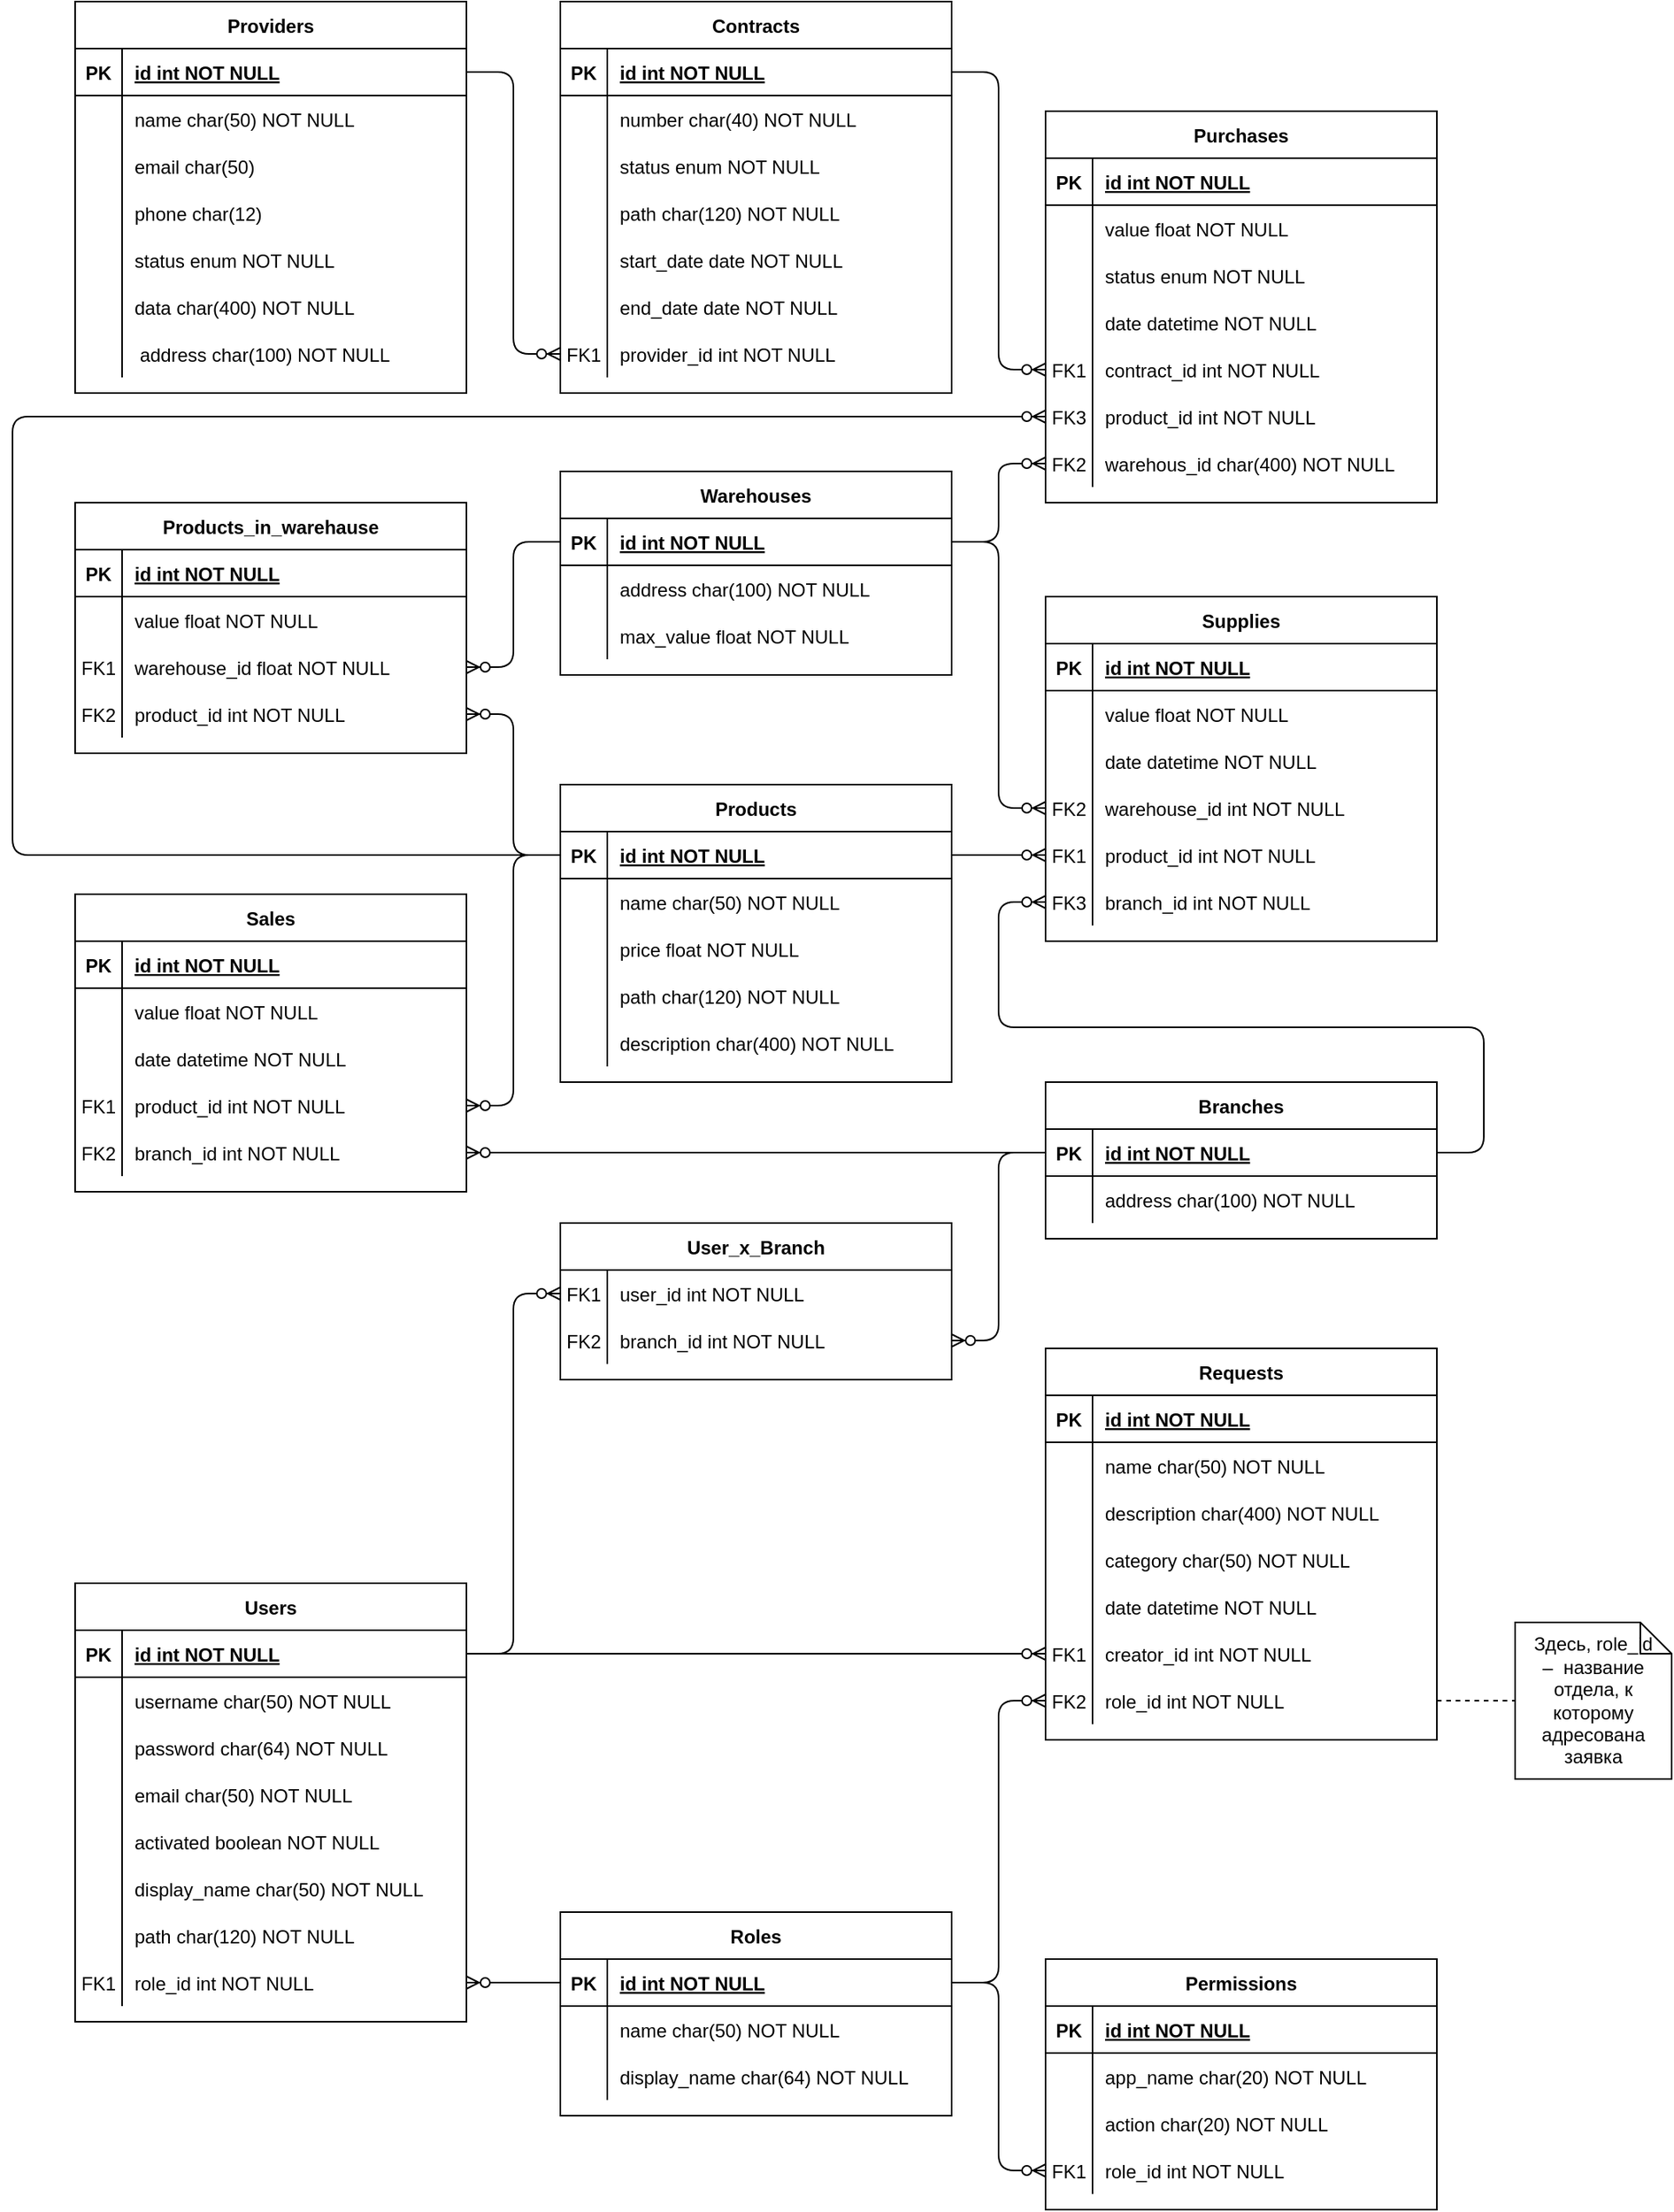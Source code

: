 <mxfile version="13.8.5"><diagram id="4ju1ZByIiL3fznjntU5G" name="Page-1"><mxGraphModel dx="946" dy="589" grid="1" gridSize="10" guides="1" tooltips="1" connect="1" arrows="1" fold="1" page="1" pageScale="1" pageWidth="827" pageHeight="1169" math="0" shadow="0"><root><mxCell id="0"/><mxCell id="1" parent="0"/><mxCell id="ccSoGNHHi5xViBIfxXzu-1" value="" style="edgeStyle=entityRelationEdgeStyle;fontSize=12;html=1;endArrow=none;endFill=0;exitX=1;exitY=0.5;exitDx=0;exitDy=0;entryX=0;entryY=0.5;entryDx=0;entryDy=0;startArrow=ERzeroToMany;startFill=1;" edge="1" parent="1" source="ccSoGNHHi5xViBIfxXzu-23" target="ccSoGNHHi5xViBIfxXzu-27"><mxGeometry width="100" height="100" relative="1" as="geometry"><mxPoint x="860" y="1390" as="sourcePoint"/><mxPoint x="960" y="1290" as="targetPoint"/></mxGeometry></mxCell><mxCell id="ccSoGNHHi5xViBIfxXzu-2" value="" style="edgeStyle=entityRelationEdgeStyle;fontSize=12;html=1;endArrow=ERzeroToMany;endFill=1;exitX=1;exitY=0.5;exitDx=0;exitDy=0;" edge="1" parent="1" source="ccSoGNHHi5xViBIfxXzu-27" target="ccSoGNHHi5xViBIfxXzu-46"><mxGeometry width="100" height="100" relative="1" as="geometry"><mxPoint x="960" y="1390" as="sourcePoint"/><mxPoint x="1060" y="1290" as="targetPoint"/></mxGeometry></mxCell><mxCell id="ccSoGNHHi5xViBIfxXzu-3" value="Здесь, role_id &lt;br&gt;–&amp;nbsp; название отдела, к которому адресована заявка" style="shape=note;size=20;whiteSpace=wrap;html=1;" vertex="1" parent="1"><mxGeometry x="1460" y="1265" width="100" height="100" as="geometry"/></mxCell><mxCell id="ccSoGNHHi5xViBIfxXzu-4" style="rounded=0;orthogonalLoop=1;jettySize=auto;html=1;exitX=1;exitY=0.5;exitDx=0;exitDy=0;entryX=0;entryY=0.5;entryDx=0;entryDy=0;entryPerimeter=0;startArrow=none;startFill=0;endArrow=none;endFill=0;dashed=1;" edge="1" parent="1" source="ccSoGNHHi5xViBIfxXzu-232" target="ccSoGNHHi5xViBIfxXzu-3"><mxGeometry relative="1" as="geometry"/></mxCell><mxCell id="ccSoGNHHi5xViBIfxXzu-5" value="" style="edgeStyle=entityRelationEdgeStyle;fontSize=12;html=1;endArrow=ERzeroToMany;endFill=1;exitX=1;exitY=0.5;exitDx=0;exitDy=0;entryX=0;entryY=0.5;entryDx=0;entryDy=0;" edge="1" parent="1" source="ccSoGNHHi5xViBIfxXzu-27" target="ccSoGNHHi5xViBIfxXzu-232"><mxGeometry width="100" height="100" relative="1" as="geometry"><mxPoint x="1230" y="1410" as="sourcePoint"/><mxPoint x="1330" y="1310" as="targetPoint"/></mxGeometry></mxCell><mxCell id="ccSoGNHHi5xViBIfxXzu-6" value="" style="edgeStyle=entityRelationEdgeStyle;fontSize=12;html=1;endArrow=ERzeroToMany;endFill=1;entryX=0;entryY=0.5;entryDx=0;entryDy=0;exitX=1;exitY=0.5;exitDx=0;exitDy=0;" edge="1" parent="1" source="ccSoGNHHi5xViBIfxXzu-8" target="ccSoGNHHi5xViBIfxXzu-229"><mxGeometry width="100" height="100" relative="1" as="geometry"><mxPoint x="1000" y="1450" as="sourcePoint"/><mxPoint x="1100" y="1350" as="targetPoint"/></mxGeometry></mxCell><mxCell id="ccSoGNHHi5xViBIfxXzu-7" value="Users" style="shape=table;startSize=30;container=1;collapsible=1;childLayout=tableLayout;fixedRows=1;rowLines=0;fontStyle=1;align=center;resizeLast=1;" vertex="1" parent="1"><mxGeometry x="540" y="1240" width="250" height="280" as="geometry"/></mxCell><mxCell id="ccSoGNHHi5xViBIfxXzu-8" value="" style="shape=partialRectangle;collapsible=0;dropTarget=0;pointerEvents=0;fillColor=none;points=[[0,0.5],[1,0.5]];portConstraint=eastwest;top=0;left=0;right=0;bottom=1;" vertex="1" parent="ccSoGNHHi5xViBIfxXzu-7"><mxGeometry y="30" width="250" height="30" as="geometry"/></mxCell><mxCell id="ccSoGNHHi5xViBIfxXzu-9" value="PK" style="shape=partialRectangle;overflow=hidden;connectable=0;fillColor=none;top=0;left=0;bottom=0;right=0;fontStyle=1;" vertex="1" parent="ccSoGNHHi5xViBIfxXzu-8"><mxGeometry width="30" height="30" as="geometry"/></mxCell><mxCell id="ccSoGNHHi5xViBIfxXzu-10" value="id int NOT NULL " style="shape=partialRectangle;overflow=hidden;connectable=0;fillColor=none;top=0;left=0;bottom=0;right=0;align=left;spacingLeft=6;fontStyle=5;" vertex="1" parent="ccSoGNHHi5xViBIfxXzu-8"><mxGeometry x="30" width="220" height="30" as="geometry"/></mxCell><mxCell id="ccSoGNHHi5xViBIfxXzu-11" value="" style="shape=partialRectangle;collapsible=0;dropTarget=0;pointerEvents=0;fillColor=none;points=[[0,0.5],[1,0.5]];portConstraint=eastwest;top=0;left=0;right=0;bottom=0;" vertex="1" parent="ccSoGNHHi5xViBIfxXzu-7"><mxGeometry y="60" width="250" height="30" as="geometry"/></mxCell><mxCell id="ccSoGNHHi5xViBIfxXzu-12" value="" style="shape=partialRectangle;overflow=hidden;connectable=0;fillColor=none;top=0;left=0;bottom=0;right=0;" vertex="1" parent="ccSoGNHHi5xViBIfxXzu-11"><mxGeometry width="30" height="30" as="geometry"/></mxCell><mxCell id="ccSoGNHHi5xViBIfxXzu-13" value="username char(50) NOT NULL" style="shape=partialRectangle;overflow=hidden;connectable=0;fillColor=none;top=0;left=0;bottom=0;right=0;align=left;spacingLeft=6;" vertex="1" parent="ccSoGNHHi5xViBIfxXzu-11"><mxGeometry x="30" width="220" height="30" as="geometry"/></mxCell><mxCell id="ccSoGNHHi5xViBIfxXzu-14" value="" style="shape=partialRectangle;collapsible=0;dropTarget=0;pointerEvents=0;fillColor=none;points=[[0,0.5],[1,0.5]];portConstraint=eastwest;top=0;left=0;right=0;bottom=0;" vertex="1" parent="ccSoGNHHi5xViBIfxXzu-7"><mxGeometry y="90" width="250" height="30" as="geometry"/></mxCell><mxCell id="ccSoGNHHi5xViBIfxXzu-15" value="" style="shape=partialRectangle;overflow=hidden;connectable=0;fillColor=none;top=0;left=0;bottom=0;right=0;" vertex="1" parent="ccSoGNHHi5xViBIfxXzu-14"><mxGeometry width="30" height="30" as="geometry"/></mxCell><mxCell id="ccSoGNHHi5xViBIfxXzu-16" value="password char(64) NOT NULL" style="shape=partialRectangle;overflow=hidden;connectable=0;fillColor=none;top=0;left=0;bottom=0;right=0;align=left;spacingLeft=6;" vertex="1" parent="ccSoGNHHi5xViBIfxXzu-14"><mxGeometry x="30" width="220" height="30" as="geometry"/></mxCell><mxCell id="ccSoGNHHi5xViBIfxXzu-17" value="" style="shape=partialRectangle;collapsible=0;dropTarget=0;pointerEvents=0;fillColor=none;points=[[0,0.5],[1,0.5]];portConstraint=eastwest;top=0;left=0;right=0;bottom=0;" vertex="1" parent="ccSoGNHHi5xViBIfxXzu-7"><mxGeometry y="120" width="250" height="30" as="geometry"/></mxCell><mxCell id="ccSoGNHHi5xViBIfxXzu-18" value="" style="shape=partialRectangle;overflow=hidden;connectable=0;fillColor=none;top=0;left=0;bottom=0;right=0;" vertex="1" parent="ccSoGNHHi5xViBIfxXzu-17"><mxGeometry width="30" height="30" as="geometry"/></mxCell><mxCell id="ccSoGNHHi5xViBIfxXzu-19" value="email char(50) NOT NULL" style="shape=partialRectangle;overflow=hidden;connectable=0;fillColor=none;top=0;left=0;bottom=0;right=0;align=left;spacingLeft=6;" vertex="1" parent="ccSoGNHHi5xViBIfxXzu-17"><mxGeometry x="30" width="220" height="30" as="geometry"/></mxCell><mxCell id="ccSoGNHHi5xViBIfxXzu-20" value="" style="shape=partialRectangle;collapsible=0;dropTarget=0;pointerEvents=0;fillColor=none;points=[[0,0.5],[1,0.5]];portConstraint=eastwest;top=0;left=0;right=0;bottom=0;" vertex="1" parent="ccSoGNHHi5xViBIfxXzu-7"><mxGeometry y="150" width="250" height="30" as="geometry"/></mxCell><mxCell id="ccSoGNHHi5xViBIfxXzu-21" value="" style="shape=partialRectangle;overflow=hidden;connectable=0;fillColor=none;top=0;left=0;bottom=0;right=0;" vertex="1" parent="ccSoGNHHi5xViBIfxXzu-20"><mxGeometry width="30" height="30" as="geometry"/></mxCell><mxCell id="ccSoGNHHi5xViBIfxXzu-22" value="activated boolean NOT NULL" style="shape=partialRectangle;overflow=hidden;connectable=0;fillColor=none;top=0;left=0;bottom=0;right=0;align=left;spacingLeft=6;" vertex="1" parent="ccSoGNHHi5xViBIfxXzu-20"><mxGeometry x="30" width="220" height="30" as="geometry"/></mxCell><mxCell id="ccSoGNHHi5xViBIfxXzu-238" value="" style="shape=partialRectangle;collapsible=0;dropTarget=0;pointerEvents=0;fillColor=none;points=[[0,0.5],[1,0.5]];portConstraint=eastwest;top=0;left=0;right=0;bottom=0;" vertex="1" parent="ccSoGNHHi5xViBIfxXzu-7"><mxGeometry y="180" width="250" height="30" as="geometry"/></mxCell><mxCell id="ccSoGNHHi5xViBIfxXzu-239" value="" style="shape=partialRectangle;overflow=hidden;connectable=0;fillColor=none;top=0;left=0;bottom=0;right=0;" vertex="1" parent="ccSoGNHHi5xViBIfxXzu-238"><mxGeometry width="30" height="30" as="geometry"/></mxCell><mxCell id="ccSoGNHHi5xViBIfxXzu-240" value="display_name char(50) NOT NULL" style="shape=partialRectangle;overflow=hidden;connectable=0;fillColor=none;top=0;left=0;bottom=0;right=0;align=left;spacingLeft=6;" vertex="1" parent="ccSoGNHHi5xViBIfxXzu-238"><mxGeometry x="30" width="220" height="30" as="geometry"/></mxCell><mxCell id="ccSoGNHHi5xViBIfxXzu-241" value="" style="shape=partialRectangle;collapsible=0;dropTarget=0;pointerEvents=0;fillColor=none;points=[[0,0.5],[1,0.5]];portConstraint=eastwest;top=0;left=0;right=0;bottom=0;" vertex="1" parent="ccSoGNHHi5xViBIfxXzu-7"><mxGeometry y="210" width="250" height="30" as="geometry"/></mxCell><mxCell id="ccSoGNHHi5xViBIfxXzu-242" value="" style="shape=partialRectangle;overflow=hidden;connectable=0;fillColor=none;top=0;left=0;bottom=0;right=0;" vertex="1" parent="ccSoGNHHi5xViBIfxXzu-241"><mxGeometry width="30" height="30" as="geometry"/></mxCell><mxCell id="ccSoGNHHi5xViBIfxXzu-243" value="path char(120) NOT NULL" style="shape=partialRectangle;overflow=hidden;connectable=0;fillColor=none;top=0;left=0;bottom=0;right=0;align=left;spacingLeft=6;" vertex="1" parent="ccSoGNHHi5xViBIfxXzu-241"><mxGeometry x="30" width="220" height="30" as="geometry"/></mxCell><mxCell id="ccSoGNHHi5xViBIfxXzu-23" value="" style="shape=partialRectangle;collapsible=0;dropTarget=0;pointerEvents=0;fillColor=none;points=[[0,0.5],[1,0.5]];portConstraint=eastwest;top=0;left=0;right=0;bottom=0;" vertex="1" parent="ccSoGNHHi5xViBIfxXzu-7"><mxGeometry y="240" width="250" height="30" as="geometry"/></mxCell><mxCell id="ccSoGNHHi5xViBIfxXzu-24" value="FK1" style="shape=partialRectangle;overflow=hidden;connectable=0;fillColor=none;top=0;left=0;bottom=0;right=0;" vertex="1" parent="ccSoGNHHi5xViBIfxXzu-23"><mxGeometry width="30" height="30" as="geometry"/></mxCell><mxCell id="ccSoGNHHi5xViBIfxXzu-25" value="role_id int NOT NULL" style="shape=partialRectangle;overflow=hidden;connectable=0;fillColor=none;top=0;left=0;bottom=0;right=0;align=left;spacingLeft=6;" vertex="1" parent="ccSoGNHHi5xViBIfxXzu-23"><mxGeometry x="30" width="220" height="30" as="geometry"/></mxCell><mxCell id="ccSoGNHHi5xViBIfxXzu-26" value="Roles" style="shape=table;startSize=30;container=1;collapsible=1;childLayout=tableLayout;fixedRows=1;rowLines=0;fontStyle=1;align=center;resizeLast=1;" vertex="1" parent="1"><mxGeometry x="850" y="1450" width="250" height="130" as="geometry"/></mxCell><mxCell id="ccSoGNHHi5xViBIfxXzu-27" value="" style="shape=partialRectangle;collapsible=0;dropTarget=0;pointerEvents=0;fillColor=none;points=[[0,0.5],[1,0.5]];portConstraint=eastwest;top=0;left=0;right=0;bottom=1;" vertex="1" parent="ccSoGNHHi5xViBIfxXzu-26"><mxGeometry y="30" width="250" height="30" as="geometry"/></mxCell><mxCell id="ccSoGNHHi5xViBIfxXzu-28" value="PK" style="shape=partialRectangle;overflow=hidden;connectable=0;fillColor=none;top=0;left=0;bottom=0;right=0;fontStyle=1;" vertex="1" parent="ccSoGNHHi5xViBIfxXzu-27"><mxGeometry width="30" height="30" as="geometry"/></mxCell><mxCell id="ccSoGNHHi5xViBIfxXzu-29" value="id int NOT NULL " style="shape=partialRectangle;overflow=hidden;connectable=0;fillColor=none;top=0;left=0;bottom=0;right=0;align=left;spacingLeft=6;fontStyle=5;" vertex="1" parent="ccSoGNHHi5xViBIfxXzu-27"><mxGeometry x="30" width="220" height="30" as="geometry"/></mxCell><mxCell id="ccSoGNHHi5xViBIfxXzu-30" value="" style="shape=partialRectangle;collapsible=0;dropTarget=0;pointerEvents=0;fillColor=none;points=[[0,0.5],[1,0.5]];portConstraint=eastwest;top=0;left=0;right=0;bottom=0;" vertex="1" parent="ccSoGNHHi5xViBIfxXzu-26"><mxGeometry y="60" width="250" height="30" as="geometry"/></mxCell><mxCell id="ccSoGNHHi5xViBIfxXzu-31" value="" style="shape=partialRectangle;overflow=hidden;connectable=0;fillColor=none;top=0;left=0;bottom=0;right=0;" vertex="1" parent="ccSoGNHHi5xViBIfxXzu-30"><mxGeometry width="30" height="30" as="geometry"/></mxCell><mxCell id="ccSoGNHHi5xViBIfxXzu-32" value="name char(50) NOT NULL" style="shape=partialRectangle;overflow=hidden;connectable=0;fillColor=none;top=0;left=0;bottom=0;right=0;align=left;spacingLeft=6;" vertex="1" parent="ccSoGNHHi5xViBIfxXzu-30"><mxGeometry x="30" width="220" height="30" as="geometry"/></mxCell><mxCell id="ccSoGNHHi5xViBIfxXzu-33" value="" style="shape=partialRectangle;collapsible=0;dropTarget=0;pointerEvents=0;fillColor=none;points=[[0,0.5],[1,0.5]];portConstraint=eastwest;top=0;left=0;right=0;bottom=0;" vertex="1" parent="ccSoGNHHi5xViBIfxXzu-26"><mxGeometry y="90" width="250" height="30" as="geometry"/></mxCell><mxCell id="ccSoGNHHi5xViBIfxXzu-34" value="" style="shape=partialRectangle;overflow=hidden;connectable=0;fillColor=none;top=0;left=0;bottom=0;right=0;" vertex="1" parent="ccSoGNHHi5xViBIfxXzu-33"><mxGeometry width="30" height="30" as="geometry"/></mxCell><mxCell id="ccSoGNHHi5xViBIfxXzu-35" value="display_name char(64) NOT NULL" style="shape=partialRectangle;overflow=hidden;connectable=0;fillColor=none;top=0;left=0;bottom=0;right=0;align=left;spacingLeft=6;" vertex="1" parent="ccSoGNHHi5xViBIfxXzu-33"><mxGeometry x="30" width="220" height="30" as="geometry"/></mxCell><mxCell id="ccSoGNHHi5xViBIfxXzu-36" value="Permissions" style="shape=table;startSize=30;container=1;collapsible=1;childLayout=tableLayout;fixedRows=1;rowLines=0;fontStyle=1;align=center;resizeLast=1;" vertex="1" parent="1"><mxGeometry x="1160" y="1480" width="250" height="160" as="geometry"/></mxCell><mxCell id="ccSoGNHHi5xViBIfxXzu-37" value="" style="shape=partialRectangle;collapsible=0;dropTarget=0;pointerEvents=0;fillColor=none;points=[[0,0.5],[1,0.5]];portConstraint=eastwest;top=0;left=0;right=0;bottom=1;" vertex="1" parent="ccSoGNHHi5xViBIfxXzu-36"><mxGeometry y="30" width="250" height="30" as="geometry"/></mxCell><mxCell id="ccSoGNHHi5xViBIfxXzu-38" value="PK" style="shape=partialRectangle;overflow=hidden;connectable=0;fillColor=none;top=0;left=0;bottom=0;right=0;fontStyle=1;" vertex="1" parent="ccSoGNHHi5xViBIfxXzu-37"><mxGeometry width="30" height="30" as="geometry"/></mxCell><mxCell id="ccSoGNHHi5xViBIfxXzu-39" value="id int NOT NULL " style="shape=partialRectangle;overflow=hidden;connectable=0;fillColor=none;top=0;left=0;bottom=0;right=0;align=left;spacingLeft=6;fontStyle=5;" vertex="1" parent="ccSoGNHHi5xViBIfxXzu-37"><mxGeometry x="30" width="220" height="30" as="geometry"/></mxCell><mxCell id="ccSoGNHHi5xViBIfxXzu-40" value="" style="shape=partialRectangle;collapsible=0;dropTarget=0;pointerEvents=0;fillColor=none;points=[[0,0.5],[1,0.5]];portConstraint=eastwest;top=0;left=0;right=0;bottom=0;" vertex="1" parent="ccSoGNHHi5xViBIfxXzu-36"><mxGeometry y="60" width="250" height="30" as="geometry"/></mxCell><mxCell id="ccSoGNHHi5xViBIfxXzu-41" value="" style="shape=partialRectangle;overflow=hidden;connectable=0;fillColor=none;top=0;left=0;bottom=0;right=0;" vertex="1" parent="ccSoGNHHi5xViBIfxXzu-40"><mxGeometry width="30" height="30" as="geometry"/></mxCell><mxCell id="ccSoGNHHi5xViBIfxXzu-42" value="app_name char(20) NOT NULL" style="shape=partialRectangle;overflow=hidden;connectable=0;fillColor=none;top=0;left=0;bottom=0;right=0;align=left;spacingLeft=6;" vertex="1" parent="ccSoGNHHi5xViBIfxXzu-40"><mxGeometry x="30" width="220" height="30" as="geometry"/></mxCell><mxCell id="ccSoGNHHi5xViBIfxXzu-43" value="" style="shape=partialRectangle;collapsible=0;dropTarget=0;pointerEvents=0;fillColor=none;points=[[0,0.5],[1,0.5]];portConstraint=eastwest;top=0;left=0;right=0;bottom=0;" vertex="1" parent="ccSoGNHHi5xViBIfxXzu-36"><mxGeometry y="90" width="250" height="30" as="geometry"/></mxCell><mxCell id="ccSoGNHHi5xViBIfxXzu-44" value="" style="shape=partialRectangle;overflow=hidden;connectable=0;fillColor=none;top=0;left=0;bottom=0;right=0;" vertex="1" parent="ccSoGNHHi5xViBIfxXzu-43"><mxGeometry width="30" height="30" as="geometry"/></mxCell><mxCell id="ccSoGNHHi5xViBIfxXzu-45" value="action char(20) NOT NULL" style="shape=partialRectangle;overflow=hidden;connectable=0;fillColor=none;top=0;left=0;bottom=0;right=0;align=left;spacingLeft=6;" vertex="1" parent="ccSoGNHHi5xViBIfxXzu-43"><mxGeometry x="30" width="220" height="30" as="geometry"/></mxCell><mxCell id="ccSoGNHHi5xViBIfxXzu-46" value="" style="shape=partialRectangle;collapsible=0;dropTarget=0;pointerEvents=0;fillColor=none;points=[[0,0.5],[1,0.5]];portConstraint=eastwest;top=0;left=0;right=0;bottom=0;" vertex="1" parent="ccSoGNHHi5xViBIfxXzu-36"><mxGeometry y="120" width="250" height="30" as="geometry"/></mxCell><mxCell id="ccSoGNHHi5xViBIfxXzu-47" value="FK1" style="shape=partialRectangle;overflow=hidden;connectable=0;fillColor=none;top=0;left=0;bottom=0;right=0;" vertex="1" parent="ccSoGNHHi5xViBIfxXzu-46"><mxGeometry width="30" height="30" as="geometry"/></mxCell><mxCell id="ccSoGNHHi5xViBIfxXzu-48" value="role_id int NOT NULL" style="shape=partialRectangle;overflow=hidden;connectable=0;fillColor=none;top=0;left=0;bottom=0;right=0;align=left;spacingLeft=6;" vertex="1" parent="ccSoGNHHi5xViBIfxXzu-46"><mxGeometry x="30" width="220" height="30" as="geometry"/></mxCell><mxCell id="ccSoGNHHi5xViBIfxXzu-49" value="" style="edgeStyle=entityRelationEdgeStyle;fontSize=12;html=1;endArrow=ERzeroToMany;endFill=1;entryX=0;entryY=0.5;entryDx=0;entryDy=0;exitX=1;exitY=0.5;exitDx=0;exitDy=0;" edge="1" parent="1" source="ccSoGNHHi5xViBIfxXzu-90" target="ccSoGNHHi5xViBIfxXzu-86"><mxGeometry width="100" height="100" relative="1" as="geometry"><mxPoint x="890" y="460" as="sourcePoint"/><mxPoint x="990" y="360" as="targetPoint"/></mxGeometry></mxCell><mxCell id="ccSoGNHHi5xViBIfxXzu-50" value="" style="edgeStyle=entityRelationEdgeStyle;fontSize=12;html=1;endArrow=ERzeroToMany;endFill=1;entryX=0;entryY=0.5;entryDx=0;entryDy=0;" edge="1" parent="1" source="ccSoGNHHi5xViBIfxXzu-68" target="ccSoGNHHi5xViBIfxXzu-204"><mxGeometry width="100" height="100" relative="1" as="geometry"><mxPoint x="890" y="460" as="sourcePoint"/><mxPoint x="990" y="360" as="targetPoint"/></mxGeometry></mxCell><mxCell id="ccSoGNHHi5xViBIfxXzu-51" value="" style="edgeStyle=entityRelationEdgeStyle;fontSize=12;html=1;endArrow=ERzeroToMany;endFill=1;entryX=0;entryY=0.5;entryDx=0;entryDy=0;" edge="1" parent="1" source="ccSoGNHHi5xViBIfxXzu-125" target="ccSoGNHHi5xViBIfxXzu-210"><mxGeometry width="100" height="100" relative="1" as="geometry"><mxPoint x="1010" y="460" as="sourcePoint"/><mxPoint x="1110" y="360" as="targetPoint"/></mxGeometry></mxCell><mxCell id="ccSoGNHHi5xViBIfxXzu-52" value="" style="edgeStyle=entityRelationEdgeStyle;fontSize=12;html=1;endArrow=ERzeroToMany;endFill=1;" edge="1" parent="1" source="ccSoGNHHi5xViBIfxXzu-125" target="ccSoGNHHi5xViBIfxXzu-141"><mxGeometry width="100" height="100" relative="1" as="geometry"><mxPoint x="1010" y="460" as="sourcePoint"/><mxPoint x="1110" y="360" as="targetPoint"/></mxGeometry></mxCell><mxCell id="ccSoGNHHi5xViBIfxXzu-53" value="" style="edgeStyle=entityRelationEdgeStyle;fontSize=12;html=1;endArrow=ERzeroToMany;endFill=1;" edge="1" parent="1" source="ccSoGNHHi5xViBIfxXzu-109" target="ccSoGNHHi5xViBIfxXzu-144"><mxGeometry width="100" height="100" relative="1" as="geometry"><mxPoint x="1010" y="720" as="sourcePoint"/><mxPoint x="1110" y="620" as="targetPoint"/></mxGeometry></mxCell><mxCell id="ccSoGNHHi5xViBIfxXzu-54" value="" style="edgeStyle=orthogonalEdgeStyle;fontSize=12;html=1;endArrow=ERzeroToMany;endFill=1;entryX=0;entryY=0.5;entryDx=0;entryDy=0;" edge="1" parent="1" source="ccSoGNHHi5xViBIfxXzu-109" target="ccSoGNHHi5xViBIfxXzu-207"><mxGeometry width="100" height="100" relative="1" as="geometry"><mxPoint x="1010" y="630" as="sourcePoint"/><mxPoint x="1100" y="490" as="targetPoint"/><Array as="points"><mxPoint x="500" y="775"/><mxPoint x="500" y="495"/></Array></mxGeometry></mxCell><mxCell id="ccSoGNHHi5xViBIfxXzu-55" value="" style="edgeStyle=entityRelationEdgeStyle;fontSize=12;html=1;endArrow=ERzeroToMany;endFill=1;exitX=1;exitY=0.5;exitDx=0;exitDy=0;entryX=0;entryY=0.5;entryDx=0;entryDy=0;" edge="1" parent="1" source="ccSoGNHHi5xViBIfxXzu-8" target="ccSoGNHHi5xViBIfxXzu-57"><mxGeometry width="100" height="100" relative="1" as="geometry"><mxPoint x="890" y="1510" as="sourcePoint"/><mxPoint x="990" y="1410" as="targetPoint"/></mxGeometry></mxCell><mxCell id="ccSoGNHHi5xViBIfxXzu-56" value="User_x_Branch" style="shape=table;startSize=30;container=1;collapsible=1;childLayout=tableLayout;fixedRows=1;rowLines=0;fontStyle=1;align=center;resizeLast=1;" vertex="1" parent="1"><mxGeometry x="850" y="1010" width="250" height="100" as="geometry"/></mxCell><mxCell id="ccSoGNHHi5xViBIfxXzu-57" value="" style="shape=partialRectangle;collapsible=0;dropTarget=0;pointerEvents=0;fillColor=none;points=[[0,0.5],[1,0.5]];portConstraint=eastwest;top=0;left=0;right=0;bottom=0;" vertex="1" parent="ccSoGNHHi5xViBIfxXzu-56"><mxGeometry y="30" width="250" height="30" as="geometry"/></mxCell><mxCell id="ccSoGNHHi5xViBIfxXzu-58" value="FK1" style="shape=partialRectangle;overflow=hidden;connectable=0;fillColor=none;top=0;left=0;bottom=0;right=0;" vertex="1" parent="ccSoGNHHi5xViBIfxXzu-57"><mxGeometry width="30" height="30" as="geometry"/></mxCell><mxCell id="ccSoGNHHi5xViBIfxXzu-59" value="user_id int NOT NULL" style="shape=partialRectangle;overflow=hidden;connectable=0;fillColor=none;top=0;left=0;bottom=0;right=0;align=left;spacingLeft=6;" vertex="1" parent="ccSoGNHHi5xViBIfxXzu-57"><mxGeometry x="30" width="220" height="30" as="geometry"/></mxCell><mxCell id="ccSoGNHHi5xViBIfxXzu-60" value="" style="shape=partialRectangle;collapsible=0;dropTarget=0;pointerEvents=0;fillColor=none;points=[[0,0.5],[1,0.5]];portConstraint=eastwest;top=0;left=0;right=0;bottom=0;" vertex="1" parent="ccSoGNHHi5xViBIfxXzu-56"><mxGeometry y="60" width="250" height="30" as="geometry"/></mxCell><mxCell id="ccSoGNHHi5xViBIfxXzu-61" value="FK2" style="shape=partialRectangle;overflow=hidden;connectable=0;fillColor=none;top=0;left=0;bottom=0;right=0;" vertex="1" parent="ccSoGNHHi5xViBIfxXzu-60"><mxGeometry width="30" height="30" as="geometry"/></mxCell><mxCell id="ccSoGNHHi5xViBIfxXzu-62" value="branch_id int NOT NULL" style="shape=partialRectangle;overflow=hidden;connectable=0;fillColor=none;top=0;left=0;bottom=0;right=0;align=left;spacingLeft=6;" vertex="1" parent="ccSoGNHHi5xViBIfxXzu-60"><mxGeometry x="30" width="220" height="30" as="geometry"/></mxCell><mxCell id="ccSoGNHHi5xViBIfxXzu-63" value="" style="edgeStyle=entityRelationEdgeStyle;fontSize=12;html=1;endArrow=ERzeroToMany;endFill=1;" edge="1" parent="1" source="ccSoGNHHi5xViBIfxXzu-148" target="ccSoGNHHi5xViBIfxXzu-60"><mxGeometry width="100" height="100" relative="1" as="geometry"><mxPoint x="1200" y="980" as="sourcePoint"/><mxPoint x="1300" y="880" as="targetPoint"/></mxGeometry></mxCell><mxCell id="ccSoGNHHi5xViBIfxXzu-64" value="" style="edgeStyle=entityRelationEdgeStyle;fontSize=12;html=1;endArrow=ERzeroToMany;endFill=1;" edge="1" parent="1" source="ccSoGNHHi5xViBIfxXzu-148"><mxGeometry width="100" height="100" relative="1" as="geometry"><mxPoint x="1320" y="850" as="sourcePoint"/><mxPoint x="1160" y="805" as="targetPoint"/></mxGeometry></mxCell><mxCell id="ccSoGNHHi5xViBIfxXzu-65" value="" style="edgeStyle=entityRelationEdgeStyle;fontSize=12;html=1;endArrow=ERzeroToMany;endFill=1;exitX=1;exitY=0.5;exitDx=0;exitDy=0;" edge="1" parent="1" source="ccSoGNHHi5xViBIfxXzu-109" target="ccSoGNHHi5xViBIfxXzu-185"><mxGeometry width="100" height="100" relative="1" as="geometry"><mxPoint x="1280" y="690" as="sourcePoint"/><mxPoint x="1380" y="590" as="targetPoint"/></mxGeometry></mxCell><mxCell id="ccSoGNHHi5xViBIfxXzu-66" value="" style="edgeStyle=entityRelationEdgeStyle;fontSize=12;html=1;endArrow=ERzeroToMany;endFill=1;exitX=1;exitY=0.5;exitDx=0;exitDy=0;" edge="1" parent="1" source="ccSoGNHHi5xViBIfxXzu-125" target="ccSoGNHHi5xViBIfxXzu-182"><mxGeometry width="100" height="100" relative="1" as="geometry"><mxPoint x="1050" y="690" as="sourcePoint"/><mxPoint x="1150" y="590" as="targetPoint"/></mxGeometry></mxCell><mxCell id="ccSoGNHHi5xViBIfxXzu-67" value="Contracts" style="shape=table;startSize=30;container=1;collapsible=1;childLayout=tableLayout;fixedRows=1;rowLines=0;fontStyle=1;align=center;resizeLast=1;" vertex="1" parent="1"><mxGeometry x="850" y="230" width="250" height="250" as="geometry"/></mxCell><mxCell id="ccSoGNHHi5xViBIfxXzu-68" value="" style="shape=partialRectangle;collapsible=0;dropTarget=0;pointerEvents=0;fillColor=none;points=[[0,0.5],[1,0.5]];portConstraint=eastwest;top=0;left=0;right=0;bottom=1;" vertex="1" parent="ccSoGNHHi5xViBIfxXzu-67"><mxGeometry y="30" width="250" height="30" as="geometry"/></mxCell><mxCell id="ccSoGNHHi5xViBIfxXzu-69" value="PK" style="shape=partialRectangle;overflow=hidden;connectable=0;fillColor=none;top=0;left=0;bottom=0;right=0;fontStyle=1;" vertex="1" parent="ccSoGNHHi5xViBIfxXzu-68"><mxGeometry width="30" height="30" as="geometry"/></mxCell><mxCell id="ccSoGNHHi5xViBIfxXzu-70" value="id int NOT NULL " style="shape=partialRectangle;overflow=hidden;connectable=0;fillColor=none;top=0;left=0;bottom=0;right=0;align=left;spacingLeft=6;fontStyle=5;" vertex="1" parent="ccSoGNHHi5xViBIfxXzu-68"><mxGeometry x="30" width="220" height="30" as="geometry"/></mxCell><mxCell id="ccSoGNHHi5xViBIfxXzu-71" value="" style="shape=partialRectangle;collapsible=0;dropTarget=0;pointerEvents=0;fillColor=none;points=[[0,0.5],[1,0.5]];portConstraint=eastwest;top=0;left=0;right=0;bottom=0;" vertex="1" parent="ccSoGNHHi5xViBIfxXzu-67"><mxGeometry y="60" width="250" height="30" as="geometry"/></mxCell><mxCell id="ccSoGNHHi5xViBIfxXzu-72" value="" style="shape=partialRectangle;overflow=hidden;connectable=0;fillColor=none;top=0;left=0;bottom=0;right=0;" vertex="1" parent="ccSoGNHHi5xViBIfxXzu-71"><mxGeometry width="30" height="30" as="geometry"/></mxCell><mxCell id="ccSoGNHHi5xViBIfxXzu-73" value="number char(40) NOT NULL" style="shape=partialRectangle;overflow=hidden;connectable=0;fillColor=none;top=0;left=0;bottom=0;right=0;align=left;spacingLeft=6;" vertex="1" parent="ccSoGNHHi5xViBIfxXzu-71"><mxGeometry x="30" width="220" height="30" as="geometry"/></mxCell><mxCell id="ccSoGNHHi5xViBIfxXzu-74" value="" style="shape=partialRectangle;collapsible=0;dropTarget=0;pointerEvents=0;fillColor=none;points=[[0,0.5],[1,0.5]];portConstraint=eastwest;top=0;left=0;right=0;bottom=0;" vertex="1" parent="ccSoGNHHi5xViBIfxXzu-67"><mxGeometry y="90" width="250" height="30" as="geometry"/></mxCell><mxCell id="ccSoGNHHi5xViBIfxXzu-75" value="" style="shape=partialRectangle;overflow=hidden;connectable=0;fillColor=none;top=0;left=0;bottom=0;right=0;" vertex="1" parent="ccSoGNHHi5xViBIfxXzu-74"><mxGeometry width="30" height="30" as="geometry"/></mxCell><mxCell id="ccSoGNHHi5xViBIfxXzu-76" value="status enum NOT NULL" style="shape=partialRectangle;overflow=hidden;connectable=0;fillColor=none;top=0;left=0;bottom=0;right=0;align=left;spacingLeft=6;" vertex="1" parent="ccSoGNHHi5xViBIfxXzu-74"><mxGeometry x="30" width="220" height="30" as="geometry"/></mxCell><mxCell id="ccSoGNHHi5xViBIfxXzu-77" value="" style="shape=partialRectangle;collapsible=0;dropTarget=0;pointerEvents=0;fillColor=none;points=[[0,0.5],[1,0.5]];portConstraint=eastwest;top=0;left=0;right=0;bottom=0;" vertex="1" parent="ccSoGNHHi5xViBIfxXzu-67"><mxGeometry y="120" width="250" height="30" as="geometry"/></mxCell><mxCell id="ccSoGNHHi5xViBIfxXzu-78" value="" style="shape=partialRectangle;overflow=hidden;connectable=0;fillColor=none;top=0;left=0;bottom=0;right=0;" vertex="1" parent="ccSoGNHHi5xViBIfxXzu-77"><mxGeometry width="30" height="30" as="geometry"/></mxCell><mxCell id="ccSoGNHHi5xViBIfxXzu-79" value="path char(120) NOT NULL" style="shape=partialRectangle;overflow=hidden;connectable=0;fillColor=none;top=0;left=0;bottom=0;right=0;align=left;spacingLeft=6;" vertex="1" parent="ccSoGNHHi5xViBIfxXzu-77"><mxGeometry x="30" width="220" height="30" as="geometry"/></mxCell><mxCell id="ccSoGNHHi5xViBIfxXzu-80" value="" style="shape=partialRectangle;collapsible=0;dropTarget=0;pointerEvents=0;fillColor=none;points=[[0,0.5],[1,0.5]];portConstraint=eastwest;top=0;left=0;right=0;bottom=0;" vertex="1" parent="ccSoGNHHi5xViBIfxXzu-67"><mxGeometry y="150" width="250" height="30" as="geometry"/></mxCell><mxCell id="ccSoGNHHi5xViBIfxXzu-81" value="" style="shape=partialRectangle;overflow=hidden;connectable=0;fillColor=none;top=0;left=0;bottom=0;right=0;" vertex="1" parent="ccSoGNHHi5xViBIfxXzu-80"><mxGeometry width="30" height="30" as="geometry"/></mxCell><mxCell id="ccSoGNHHi5xViBIfxXzu-82" value="start_date date NOT NULL" style="shape=partialRectangle;overflow=hidden;connectable=0;fillColor=none;top=0;left=0;bottom=0;right=0;align=left;spacingLeft=6;" vertex="1" parent="ccSoGNHHi5xViBIfxXzu-80"><mxGeometry x="30" width="220" height="30" as="geometry"/></mxCell><mxCell id="ccSoGNHHi5xViBIfxXzu-83" value="" style="shape=partialRectangle;collapsible=0;dropTarget=0;pointerEvents=0;fillColor=none;points=[[0,0.5],[1,0.5]];portConstraint=eastwest;top=0;left=0;right=0;bottom=0;" vertex="1" parent="ccSoGNHHi5xViBIfxXzu-67"><mxGeometry y="180" width="250" height="30" as="geometry"/></mxCell><mxCell id="ccSoGNHHi5xViBIfxXzu-84" value="" style="shape=partialRectangle;overflow=hidden;connectable=0;fillColor=none;top=0;left=0;bottom=0;right=0;" vertex="1" parent="ccSoGNHHi5xViBIfxXzu-83"><mxGeometry width="30" height="30" as="geometry"/></mxCell><mxCell id="ccSoGNHHi5xViBIfxXzu-85" value="end_date date NOT NULL" style="shape=partialRectangle;overflow=hidden;connectable=0;fillColor=none;top=0;left=0;bottom=0;right=0;align=left;spacingLeft=6;" vertex="1" parent="ccSoGNHHi5xViBIfxXzu-83"><mxGeometry x="30" width="220" height="30" as="geometry"/></mxCell><mxCell id="ccSoGNHHi5xViBIfxXzu-86" value="" style="shape=partialRectangle;collapsible=0;dropTarget=0;pointerEvents=0;fillColor=none;points=[[0,0.5],[1,0.5]];portConstraint=eastwest;top=0;left=0;right=0;bottom=0;" vertex="1" parent="ccSoGNHHi5xViBIfxXzu-67"><mxGeometry y="210" width="250" height="30" as="geometry"/></mxCell><mxCell id="ccSoGNHHi5xViBIfxXzu-87" value="FK1" style="shape=partialRectangle;overflow=hidden;connectable=0;fillColor=none;top=0;left=0;bottom=0;right=0;" vertex="1" parent="ccSoGNHHi5xViBIfxXzu-86"><mxGeometry width="30" height="30" as="geometry"/></mxCell><mxCell id="ccSoGNHHi5xViBIfxXzu-88" value="provider_id int NOT NULL" style="shape=partialRectangle;overflow=hidden;connectable=0;fillColor=none;top=0;left=0;bottom=0;right=0;align=left;spacingLeft=6;" vertex="1" parent="ccSoGNHHi5xViBIfxXzu-86"><mxGeometry x="30" width="220" height="30" as="geometry"/></mxCell><mxCell id="ccSoGNHHi5xViBIfxXzu-89" value="Providers" style="shape=table;startSize=30;container=1;collapsible=1;childLayout=tableLayout;fixedRows=1;rowLines=0;fontStyle=1;align=center;resizeLast=1;" vertex="1" parent="1"><mxGeometry x="540" y="230" width="250" height="250" as="geometry"/></mxCell><mxCell id="ccSoGNHHi5xViBIfxXzu-90" value="" style="shape=partialRectangle;collapsible=0;dropTarget=0;pointerEvents=0;fillColor=none;points=[[0,0.5],[1,0.5]];portConstraint=eastwest;top=0;left=0;right=0;bottom=1;" vertex="1" parent="ccSoGNHHi5xViBIfxXzu-89"><mxGeometry y="30" width="250" height="30" as="geometry"/></mxCell><mxCell id="ccSoGNHHi5xViBIfxXzu-91" value="PK" style="shape=partialRectangle;overflow=hidden;connectable=0;fillColor=none;top=0;left=0;bottom=0;right=0;fontStyle=1;" vertex="1" parent="ccSoGNHHi5xViBIfxXzu-90"><mxGeometry width="30" height="30" as="geometry"/></mxCell><mxCell id="ccSoGNHHi5xViBIfxXzu-92" value="id int NOT NULL " style="shape=partialRectangle;overflow=hidden;connectable=0;fillColor=none;top=0;left=0;bottom=0;right=0;align=left;spacingLeft=6;fontStyle=5;" vertex="1" parent="ccSoGNHHi5xViBIfxXzu-90"><mxGeometry x="30" width="220" height="30" as="geometry"/></mxCell><mxCell id="ccSoGNHHi5xViBIfxXzu-93" value="" style="shape=partialRectangle;collapsible=0;dropTarget=0;pointerEvents=0;fillColor=none;points=[[0,0.5],[1,0.5]];portConstraint=eastwest;top=0;left=0;right=0;bottom=0;" vertex="1" parent="ccSoGNHHi5xViBIfxXzu-89"><mxGeometry y="60" width="250" height="30" as="geometry"/></mxCell><mxCell id="ccSoGNHHi5xViBIfxXzu-94" value="" style="shape=partialRectangle;overflow=hidden;connectable=0;fillColor=none;top=0;left=0;bottom=0;right=0;" vertex="1" parent="ccSoGNHHi5xViBIfxXzu-93"><mxGeometry width="30" height="30" as="geometry"/></mxCell><mxCell id="ccSoGNHHi5xViBIfxXzu-95" value="name char(50) NOT NULL" style="shape=partialRectangle;overflow=hidden;connectable=0;fillColor=none;top=0;left=0;bottom=0;right=0;align=left;spacingLeft=6;" vertex="1" parent="ccSoGNHHi5xViBIfxXzu-93"><mxGeometry x="30" width="220" height="30" as="geometry"/></mxCell><mxCell id="ccSoGNHHi5xViBIfxXzu-96" value="" style="shape=partialRectangle;collapsible=0;dropTarget=0;pointerEvents=0;fillColor=none;points=[[0,0.5],[1,0.5]];portConstraint=eastwest;top=0;left=0;right=0;bottom=0;" vertex="1" parent="ccSoGNHHi5xViBIfxXzu-89"><mxGeometry y="90" width="250" height="30" as="geometry"/></mxCell><mxCell id="ccSoGNHHi5xViBIfxXzu-97" value="" style="shape=partialRectangle;overflow=hidden;connectable=0;fillColor=none;top=0;left=0;bottom=0;right=0;" vertex="1" parent="ccSoGNHHi5xViBIfxXzu-96"><mxGeometry width="30" height="30" as="geometry"/></mxCell><mxCell id="ccSoGNHHi5xViBIfxXzu-98" value="email char(50)" style="shape=partialRectangle;overflow=hidden;connectable=0;fillColor=none;top=0;left=0;bottom=0;right=0;align=left;spacingLeft=6;" vertex="1" parent="ccSoGNHHi5xViBIfxXzu-96"><mxGeometry x="30" width="220" height="30" as="geometry"/></mxCell><mxCell id="ccSoGNHHi5xViBIfxXzu-99" value="" style="shape=partialRectangle;collapsible=0;dropTarget=0;pointerEvents=0;fillColor=none;points=[[0,0.5],[1,0.5]];portConstraint=eastwest;top=0;left=0;right=0;bottom=0;" vertex="1" parent="ccSoGNHHi5xViBIfxXzu-89"><mxGeometry y="120" width="250" height="30" as="geometry"/></mxCell><mxCell id="ccSoGNHHi5xViBIfxXzu-100" value="" style="shape=partialRectangle;overflow=hidden;connectable=0;fillColor=none;top=0;left=0;bottom=0;right=0;" vertex="1" parent="ccSoGNHHi5xViBIfxXzu-99"><mxGeometry width="30" height="30" as="geometry"/></mxCell><mxCell id="ccSoGNHHi5xViBIfxXzu-101" value="phone char(12)" style="shape=partialRectangle;overflow=hidden;connectable=0;fillColor=none;top=0;left=0;bottom=0;right=0;align=left;spacingLeft=6;" vertex="1" parent="ccSoGNHHi5xViBIfxXzu-99"><mxGeometry x="30" width="220" height="30" as="geometry"/></mxCell><mxCell id="ccSoGNHHi5xViBIfxXzu-102" value="" style="shape=partialRectangle;collapsible=0;dropTarget=0;pointerEvents=0;fillColor=none;points=[[0,0.5],[1,0.5]];portConstraint=eastwest;top=0;left=0;right=0;bottom=0;" vertex="1" parent="ccSoGNHHi5xViBIfxXzu-89"><mxGeometry y="150" width="250" height="30" as="geometry"/></mxCell><mxCell id="ccSoGNHHi5xViBIfxXzu-103" value="" style="shape=partialRectangle;overflow=hidden;connectable=0;fillColor=none;top=0;left=0;bottom=0;right=0;" vertex="1" parent="ccSoGNHHi5xViBIfxXzu-102"><mxGeometry width="30" height="30" as="geometry"/></mxCell><mxCell id="ccSoGNHHi5xViBIfxXzu-104" value="status enum NOT NULL" style="shape=partialRectangle;overflow=hidden;connectable=0;fillColor=none;top=0;left=0;bottom=0;right=0;align=left;spacingLeft=6;" vertex="1" parent="ccSoGNHHi5xViBIfxXzu-102"><mxGeometry x="30" width="220" height="30" as="geometry"/></mxCell><mxCell id="ccSoGNHHi5xViBIfxXzu-105" value="" style="shape=partialRectangle;collapsible=0;dropTarget=0;pointerEvents=0;fillColor=none;points=[[0,0.5],[1,0.5]];portConstraint=eastwest;top=0;left=0;right=0;bottom=0;" vertex="1" parent="ccSoGNHHi5xViBIfxXzu-89"><mxGeometry y="180" width="250" height="30" as="geometry"/></mxCell><mxCell id="ccSoGNHHi5xViBIfxXzu-106" value="" style="shape=partialRectangle;overflow=hidden;connectable=0;fillColor=none;top=0;left=0;bottom=0;right=0;" vertex="1" parent="ccSoGNHHi5xViBIfxXzu-105"><mxGeometry width="30" height="30" as="geometry"/></mxCell><mxCell id="ccSoGNHHi5xViBIfxXzu-107" value="data char(400) NOT NULL" style="shape=partialRectangle;overflow=hidden;connectable=0;fillColor=none;top=0;left=0;bottom=0;right=0;align=left;spacingLeft=6;" vertex="1" parent="ccSoGNHHi5xViBIfxXzu-105"><mxGeometry x="30" width="220" height="30" as="geometry"/></mxCell><mxCell id="ccSoGNHHi5xViBIfxXzu-235" value="" style="shape=partialRectangle;collapsible=0;dropTarget=0;pointerEvents=0;fillColor=none;points=[[0,0.5],[1,0.5]];portConstraint=eastwest;top=0;left=0;right=0;bottom=0;" vertex="1" parent="ccSoGNHHi5xViBIfxXzu-89"><mxGeometry y="210" width="250" height="30" as="geometry"/></mxCell><mxCell id="ccSoGNHHi5xViBIfxXzu-236" value="" style="shape=partialRectangle;overflow=hidden;connectable=0;fillColor=none;top=0;left=0;bottom=0;right=0;" vertex="1" parent="ccSoGNHHi5xViBIfxXzu-235"><mxGeometry width="30" height="30" as="geometry"/></mxCell><mxCell id="ccSoGNHHi5xViBIfxXzu-237" value=" address char(100) NOT NULL" style="shape=partialRectangle;overflow=hidden;connectable=0;fillColor=none;top=0;left=0;bottom=0;right=0;align=left;spacingLeft=6;" vertex="1" parent="ccSoGNHHi5xViBIfxXzu-235"><mxGeometry x="30" width="220" height="30" as="geometry"/></mxCell><mxCell id="ccSoGNHHi5xViBIfxXzu-108" value="Products" style="shape=table;startSize=30;container=1;collapsible=1;childLayout=tableLayout;fixedRows=1;rowLines=0;fontStyle=1;align=center;resizeLast=1;" vertex="1" parent="1"><mxGeometry x="850" y="730" width="250" height="190" as="geometry"/></mxCell><mxCell id="ccSoGNHHi5xViBIfxXzu-109" value="" style="shape=partialRectangle;collapsible=0;dropTarget=0;pointerEvents=0;fillColor=none;points=[[0,0.5],[1,0.5]];portConstraint=eastwest;top=0;left=0;right=0;bottom=1;" vertex="1" parent="ccSoGNHHi5xViBIfxXzu-108"><mxGeometry y="30" width="250" height="30" as="geometry"/></mxCell><mxCell id="ccSoGNHHi5xViBIfxXzu-110" value="PK" style="shape=partialRectangle;overflow=hidden;connectable=0;fillColor=none;top=0;left=0;bottom=0;right=0;fontStyle=1;" vertex="1" parent="ccSoGNHHi5xViBIfxXzu-109"><mxGeometry width="30" height="30" as="geometry"/></mxCell><mxCell id="ccSoGNHHi5xViBIfxXzu-111" value="id int NOT NULL " style="shape=partialRectangle;overflow=hidden;connectable=0;fillColor=none;top=0;left=0;bottom=0;right=0;align=left;spacingLeft=6;fontStyle=5;" vertex="1" parent="ccSoGNHHi5xViBIfxXzu-109"><mxGeometry x="30" width="220" height="30" as="geometry"/></mxCell><mxCell id="ccSoGNHHi5xViBIfxXzu-112" value="" style="shape=partialRectangle;collapsible=0;dropTarget=0;pointerEvents=0;fillColor=none;points=[[0,0.5],[1,0.5]];portConstraint=eastwest;top=0;left=0;right=0;bottom=0;" vertex="1" parent="ccSoGNHHi5xViBIfxXzu-108"><mxGeometry y="60" width="250" height="30" as="geometry"/></mxCell><mxCell id="ccSoGNHHi5xViBIfxXzu-113" value="" style="shape=partialRectangle;overflow=hidden;connectable=0;fillColor=none;top=0;left=0;bottom=0;right=0;" vertex="1" parent="ccSoGNHHi5xViBIfxXzu-112"><mxGeometry width="30" height="30" as="geometry"/></mxCell><mxCell id="ccSoGNHHi5xViBIfxXzu-114" value="name char(50) NOT NULL" style="shape=partialRectangle;overflow=hidden;connectable=0;fillColor=none;top=0;left=0;bottom=0;right=0;align=left;spacingLeft=6;" vertex="1" parent="ccSoGNHHi5xViBIfxXzu-112"><mxGeometry x="30" width="220" height="30" as="geometry"/></mxCell><mxCell id="ccSoGNHHi5xViBIfxXzu-115" value="" style="shape=partialRectangle;collapsible=0;dropTarget=0;pointerEvents=0;fillColor=none;points=[[0,0.5],[1,0.5]];portConstraint=eastwest;top=0;left=0;right=0;bottom=0;" vertex="1" parent="ccSoGNHHi5xViBIfxXzu-108"><mxGeometry y="90" width="250" height="30" as="geometry"/></mxCell><mxCell id="ccSoGNHHi5xViBIfxXzu-116" value="" style="shape=partialRectangle;overflow=hidden;connectable=0;fillColor=none;top=0;left=0;bottom=0;right=0;" vertex="1" parent="ccSoGNHHi5xViBIfxXzu-115"><mxGeometry width="30" height="30" as="geometry"/></mxCell><mxCell id="ccSoGNHHi5xViBIfxXzu-117" value="price float NOT NULL" style="shape=partialRectangle;overflow=hidden;connectable=0;fillColor=none;top=0;left=0;bottom=0;right=0;align=left;spacingLeft=6;" vertex="1" parent="ccSoGNHHi5xViBIfxXzu-115"><mxGeometry x="30" width="220" height="30" as="geometry"/></mxCell><mxCell id="ccSoGNHHi5xViBIfxXzu-118" value="" style="shape=partialRectangle;collapsible=0;dropTarget=0;pointerEvents=0;fillColor=none;points=[[0,0.5],[1,0.5]];portConstraint=eastwest;top=0;left=0;right=0;bottom=0;" vertex="1" parent="ccSoGNHHi5xViBIfxXzu-108"><mxGeometry y="120" width="250" height="30" as="geometry"/></mxCell><mxCell id="ccSoGNHHi5xViBIfxXzu-119" value="" style="shape=partialRectangle;overflow=hidden;connectable=0;fillColor=none;top=0;left=0;bottom=0;right=0;" vertex="1" parent="ccSoGNHHi5xViBIfxXzu-118"><mxGeometry width="30" height="30" as="geometry"/></mxCell><mxCell id="ccSoGNHHi5xViBIfxXzu-120" value="path char(120) NOT NULL" style="shape=partialRectangle;overflow=hidden;connectable=0;fillColor=none;top=0;left=0;bottom=0;right=0;align=left;spacingLeft=6;" vertex="1" parent="ccSoGNHHi5xViBIfxXzu-118"><mxGeometry x="30" width="220" height="30" as="geometry"/></mxCell><mxCell id="ccSoGNHHi5xViBIfxXzu-121" value="" style="shape=partialRectangle;collapsible=0;dropTarget=0;pointerEvents=0;fillColor=none;points=[[0,0.5],[1,0.5]];portConstraint=eastwest;top=0;left=0;right=0;bottom=0;" vertex="1" parent="ccSoGNHHi5xViBIfxXzu-108"><mxGeometry y="150" width="250" height="30" as="geometry"/></mxCell><mxCell id="ccSoGNHHi5xViBIfxXzu-122" value="" style="shape=partialRectangle;overflow=hidden;connectable=0;fillColor=none;top=0;left=0;bottom=0;right=0;" vertex="1" parent="ccSoGNHHi5xViBIfxXzu-121"><mxGeometry width="30" height="30" as="geometry"/></mxCell><mxCell id="ccSoGNHHi5xViBIfxXzu-123" value="description char(400) NOT NULL" style="shape=partialRectangle;overflow=hidden;connectable=0;fillColor=none;top=0;left=0;bottom=0;right=0;align=left;spacingLeft=6;" vertex="1" parent="ccSoGNHHi5xViBIfxXzu-121"><mxGeometry x="30" width="220" height="30" as="geometry"/></mxCell><mxCell id="ccSoGNHHi5xViBIfxXzu-124" value="Warehouses" style="shape=table;startSize=30;container=1;collapsible=1;childLayout=tableLayout;fixedRows=1;rowLines=0;fontStyle=1;align=center;resizeLast=1;" vertex="1" parent="1"><mxGeometry x="850" y="530" width="250" height="130" as="geometry"/></mxCell><mxCell id="ccSoGNHHi5xViBIfxXzu-125" value="" style="shape=partialRectangle;collapsible=0;dropTarget=0;pointerEvents=0;fillColor=none;points=[[0,0.5],[1,0.5]];portConstraint=eastwest;top=0;left=0;right=0;bottom=1;" vertex="1" parent="ccSoGNHHi5xViBIfxXzu-124"><mxGeometry y="30" width="250" height="30" as="geometry"/></mxCell><mxCell id="ccSoGNHHi5xViBIfxXzu-126" value="PK" style="shape=partialRectangle;overflow=hidden;connectable=0;fillColor=none;top=0;left=0;bottom=0;right=0;fontStyle=1;" vertex="1" parent="ccSoGNHHi5xViBIfxXzu-125"><mxGeometry width="30" height="30" as="geometry"/></mxCell><mxCell id="ccSoGNHHi5xViBIfxXzu-127" value="id int NOT NULL " style="shape=partialRectangle;overflow=hidden;connectable=0;fillColor=none;top=0;left=0;bottom=0;right=0;align=left;spacingLeft=6;fontStyle=5;" vertex="1" parent="ccSoGNHHi5xViBIfxXzu-125"><mxGeometry x="30" width="220" height="30" as="geometry"/></mxCell><mxCell id="ccSoGNHHi5xViBIfxXzu-128" value="" style="shape=partialRectangle;collapsible=0;dropTarget=0;pointerEvents=0;fillColor=none;points=[[0,0.5],[1,0.5]];portConstraint=eastwest;top=0;left=0;right=0;bottom=0;" vertex="1" parent="ccSoGNHHi5xViBIfxXzu-124"><mxGeometry y="60" width="250" height="30" as="geometry"/></mxCell><mxCell id="ccSoGNHHi5xViBIfxXzu-129" value="" style="shape=partialRectangle;overflow=hidden;connectable=0;fillColor=none;top=0;left=0;bottom=0;right=0;" vertex="1" parent="ccSoGNHHi5xViBIfxXzu-128"><mxGeometry width="30" height="30" as="geometry"/></mxCell><mxCell id="ccSoGNHHi5xViBIfxXzu-130" value="address char(100) NOT NULL" style="shape=partialRectangle;overflow=hidden;connectable=0;fillColor=none;top=0;left=0;bottom=0;right=0;align=left;spacingLeft=6;" vertex="1" parent="ccSoGNHHi5xViBIfxXzu-128"><mxGeometry x="30" width="220" height="30" as="geometry"/></mxCell><mxCell id="ccSoGNHHi5xViBIfxXzu-131" value="" style="shape=partialRectangle;collapsible=0;dropTarget=0;pointerEvents=0;fillColor=none;points=[[0,0.5],[1,0.5]];portConstraint=eastwest;top=0;left=0;right=0;bottom=0;" vertex="1" parent="ccSoGNHHi5xViBIfxXzu-124"><mxGeometry y="90" width="250" height="30" as="geometry"/></mxCell><mxCell id="ccSoGNHHi5xViBIfxXzu-132" value="" style="shape=partialRectangle;overflow=hidden;connectable=0;fillColor=none;top=0;left=0;bottom=0;right=0;" vertex="1" parent="ccSoGNHHi5xViBIfxXzu-131"><mxGeometry width="30" height="30" as="geometry"/></mxCell><mxCell id="ccSoGNHHi5xViBIfxXzu-133" value="max_value float NOT NULL" style="shape=partialRectangle;overflow=hidden;connectable=0;fillColor=none;top=0;left=0;bottom=0;right=0;align=left;spacingLeft=6;" vertex="1" parent="ccSoGNHHi5xViBIfxXzu-131"><mxGeometry x="30" width="220" height="30" as="geometry"/></mxCell><mxCell id="ccSoGNHHi5xViBIfxXzu-134" value="Products_in_warehause" style="shape=table;startSize=30;container=1;collapsible=1;childLayout=tableLayout;fixedRows=1;rowLines=0;fontStyle=1;align=center;resizeLast=1;" vertex="1" parent="1"><mxGeometry x="540" y="550" width="250" height="160" as="geometry"/></mxCell><mxCell id="ccSoGNHHi5xViBIfxXzu-135" value="" style="shape=partialRectangle;collapsible=0;dropTarget=0;pointerEvents=0;fillColor=none;points=[[0,0.5],[1,0.5]];portConstraint=eastwest;top=0;left=0;right=0;bottom=1;" vertex="1" parent="ccSoGNHHi5xViBIfxXzu-134"><mxGeometry y="30" width="250" height="30" as="geometry"/></mxCell><mxCell id="ccSoGNHHi5xViBIfxXzu-136" value="PK" style="shape=partialRectangle;overflow=hidden;connectable=0;fillColor=none;top=0;left=0;bottom=0;right=0;fontStyle=1;" vertex="1" parent="ccSoGNHHi5xViBIfxXzu-135"><mxGeometry width="30" height="30" as="geometry"/></mxCell><mxCell id="ccSoGNHHi5xViBIfxXzu-137" value="id int NOT NULL " style="shape=partialRectangle;overflow=hidden;connectable=0;fillColor=none;top=0;left=0;bottom=0;right=0;align=left;spacingLeft=6;fontStyle=5;" vertex="1" parent="ccSoGNHHi5xViBIfxXzu-135"><mxGeometry x="30" width="220" height="30" as="geometry"/></mxCell><mxCell id="ccSoGNHHi5xViBIfxXzu-138" value="" style="shape=partialRectangle;collapsible=0;dropTarget=0;pointerEvents=0;fillColor=none;points=[[0,0.5],[1,0.5]];portConstraint=eastwest;top=0;left=0;right=0;bottom=0;" vertex="1" parent="ccSoGNHHi5xViBIfxXzu-134"><mxGeometry y="60" width="250" height="30" as="geometry"/></mxCell><mxCell id="ccSoGNHHi5xViBIfxXzu-139" value="" style="shape=partialRectangle;overflow=hidden;connectable=0;fillColor=none;top=0;left=0;bottom=0;right=0;" vertex="1" parent="ccSoGNHHi5xViBIfxXzu-138"><mxGeometry width="30" height="30" as="geometry"/></mxCell><mxCell id="ccSoGNHHi5xViBIfxXzu-140" value="value float NOT NULL" style="shape=partialRectangle;overflow=hidden;connectable=0;fillColor=none;top=0;left=0;bottom=0;right=0;align=left;spacingLeft=6;" vertex="1" parent="ccSoGNHHi5xViBIfxXzu-138"><mxGeometry x="30" width="220" height="30" as="geometry"/></mxCell><mxCell id="ccSoGNHHi5xViBIfxXzu-141" value="" style="shape=partialRectangle;collapsible=0;dropTarget=0;pointerEvents=0;fillColor=none;points=[[0,0.5],[1,0.5]];portConstraint=eastwest;top=0;left=0;right=0;bottom=0;" vertex="1" parent="ccSoGNHHi5xViBIfxXzu-134"><mxGeometry y="90" width="250" height="30" as="geometry"/></mxCell><mxCell id="ccSoGNHHi5xViBIfxXzu-142" value="FK1" style="shape=partialRectangle;overflow=hidden;connectable=0;fillColor=none;top=0;left=0;bottom=0;right=0;" vertex="1" parent="ccSoGNHHi5xViBIfxXzu-141"><mxGeometry width="30" height="30" as="geometry"/></mxCell><mxCell id="ccSoGNHHi5xViBIfxXzu-143" value="warehouse_id float NOT NULL" style="shape=partialRectangle;overflow=hidden;connectable=0;fillColor=none;top=0;left=0;bottom=0;right=0;align=left;spacingLeft=6;" vertex="1" parent="ccSoGNHHi5xViBIfxXzu-141"><mxGeometry x="30" width="220" height="30" as="geometry"/></mxCell><mxCell id="ccSoGNHHi5xViBIfxXzu-144" value="" style="shape=partialRectangle;collapsible=0;dropTarget=0;pointerEvents=0;fillColor=none;points=[[0,0.5],[1,0.5]];portConstraint=eastwest;top=0;left=0;right=0;bottom=0;" vertex="1" parent="ccSoGNHHi5xViBIfxXzu-134"><mxGeometry y="120" width="250" height="30" as="geometry"/></mxCell><mxCell id="ccSoGNHHi5xViBIfxXzu-145" value="FK2" style="shape=partialRectangle;overflow=hidden;connectable=0;fillColor=none;top=0;left=0;bottom=0;right=0;" vertex="1" parent="ccSoGNHHi5xViBIfxXzu-144"><mxGeometry width="30" height="30" as="geometry"/></mxCell><mxCell id="ccSoGNHHi5xViBIfxXzu-146" value="product_id int NOT NULL" style="shape=partialRectangle;overflow=hidden;connectable=0;fillColor=none;top=0;left=0;bottom=0;right=0;align=left;spacingLeft=6;" vertex="1" parent="ccSoGNHHi5xViBIfxXzu-144"><mxGeometry x="30" width="220" height="30" as="geometry"/></mxCell><mxCell id="ccSoGNHHi5xViBIfxXzu-147" value="Branches" style="shape=table;startSize=30;container=1;collapsible=1;childLayout=tableLayout;fixedRows=1;rowLines=0;fontStyle=1;align=center;resizeLast=1;" vertex="1" parent="1"><mxGeometry x="1160" y="920" width="250" height="100.0" as="geometry"/></mxCell><mxCell id="ccSoGNHHi5xViBIfxXzu-148" value="" style="shape=partialRectangle;collapsible=0;dropTarget=0;pointerEvents=0;fillColor=none;points=[[0,0.5],[1,0.5]];portConstraint=eastwest;top=0;left=0;right=0;bottom=1;" vertex="1" parent="ccSoGNHHi5xViBIfxXzu-147"><mxGeometry y="30" width="250" height="30" as="geometry"/></mxCell><mxCell id="ccSoGNHHi5xViBIfxXzu-149" value="PK" style="shape=partialRectangle;overflow=hidden;connectable=0;fillColor=none;top=0;left=0;bottom=0;right=0;fontStyle=1;" vertex="1" parent="ccSoGNHHi5xViBIfxXzu-148"><mxGeometry width="30" height="30" as="geometry"/></mxCell><mxCell id="ccSoGNHHi5xViBIfxXzu-150" value="id int NOT NULL " style="shape=partialRectangle;overflow=hidden;connectable=0;fillColor=none;top=0;left=0;bottom=0;right=0;align=left;spacingLeft=6;fontStyle=5;" vertex="1" parent="ccSoGNHHi5xViBIfxXzu-148"><mxGeometry x="30" width="220" height="30" as="geometry"/></mxCell><mxCell id="ccSoGNHHi5xViBIfxXzu-151" value="" style="shape=partialRectangle;collapsible=0;dropTarget=0;pointerEvents=0;fillColor=none;points=[[0,0.5],[1,0.5]];portConstraint=eastwest;top=0;left=0;right=0;bottom=0;" vertex="1" parent="ccSoGNHHi5xViBIfxXzu-147"><mxGeometry y="60" width="250" height="30" as="geometry"/></mxCell><mxCell id="ccSoGNHHi5xViBIfxXzu-152" value="" style="shape=partialRectangle;overflow=hidden;connectable=0;fillColor=none;top=0;left=0;bottom=0;right=0;" vertex="1" parent="ccSoGNHHi5xViBIfxXzu-151"><mxGeometry width="30" height="30" as="geometry"/></mxCell><mxCell id="ccSoGNHHi5xViBIfxXzu-153" value="address char(100) NOT NULL" style="shape=partialRectangle;overflow=hidden;connectable=0;fillColor=none;top=0;left=0;bottom=0;right=0;align=left;spacingLeft=6;" vertex="1" parent="ccSoGNHHi5xViBIfxXzu-151"><mxGeometry x="30" width="220" height="30" as="geometry"/></mxCell><mxCell id="ccSoGNHHi5xViBIfxXzu-154" value="" style="edgeStyle=entityRelationEdgeStyle;fontSize=12;html=1;endArrow=ERzeroToMany;endFill=1;" edge="1" parent="1" source="ccSoGNHHi5xViBIfxXzu-109" target="ccSoGNHHi5xViBIfxXzu-166"><mxGeometry width="100" height="100" relative="1" as="geometry"><mxPoint x="900" y="870" as="sourcePoint"/><mxPoint x="1000" y="770" as="targetPoint"/></mxGeometry></mxCell><mxCell id="ccSoGNHHi5xViBIfxXzu-155" value="" style="edgeStyle=entityRelationEdgeStyle;fontSize=12;html=1;endArrow=ERzeroToMany;endFill=1;" edge="1" parent="1" source="ccSoGNHHi5xViBIfxXzu-148" target="ccSoGNHHi5xViBIfxXzu-169"><mxGeometry width="100" height="100" relative="1" as="geometry"><mxPoint x="900" y="870" as="sourcePoint"/><mxPoint x="1000" y="770" as="targetPoint"/></mxGeometry></mxCell><mxCell id="ccSoGNHHi5xViBIfxXzu-156" value="Sales" style="shape=table;startSize=30;container=1;collapsible=1;childLayout=tableLayout;fixedRows=1;rowLines=0;fontStyle=1;align=center;resizeLast=1;" vertex="1" parent="1"><mxGeometry x="540" y="800" width="250" height="190.0" as="geometry"/></mxCell><mxCell id="ccSoGNHHi5xViBIfxXzu-157" value="" style="shape=partialRectangle;collapsible=0;dropTarget=0;pointerEvents=0;fillColor=none;points=[[0,0.5],[1,0.5]];portConstraint=eastwest;top=0;left=0;right=0;bottom=1;" vertex="1" parent="ccSoGNHHi5xViBIfxXzu-156"><mxGeometry y="30" width="250" height="30" as="geometry"/></mxCell><mxCell id="ccSoGNHHi5xViBIfxXzu-158" value="PK" style="shape=partialRectangle;overflow=hidden;connectable=0;fillColor=none;top=0;left=0;bottom=0;right=0;fontStyle=1;" vertex="1" parent="ccSoGNHHi5xViBIfxXzu-157"><mxGeometry width="30" height="30" as="geometry"/></mxCell><mxCell id="ccSoGNHHi5xViBIfxXzu-159" value="id int NOT NULL " style="shape=partialRectangle;overflow=hidden;connectable=0;fillColor=none;top=0;left=0;bottom=0;right=0;align=left;spacingLeft=6;fontStyle=5;" vertex="1" parent="ccSoGNHHi5xViBIfxXzu-157"><mxGeometry x="30" width="220" height="30" as="geometry"/></mxCell><mxCell id="ccSoGNHHi5xViBIfxXzu-160" value="" style="shape=partialRectangle;collapsible=0;dropTarget=0;pointerEvents=0;fillColor=none;points=[[0,0.5],[1,0.5]];portConstraint=eastwest;top=0;left=0;right=0;bottom=0;" vertex="1" parent="ccSoGNHHi5xViBIfxXzu-156"><mxGeometry y="60" width="250" height="30" as="geometry"/></mxCell><mxCell id="ccSoGNHHi5xViBIfxXzu-161" value="" style="shape=partialRectangle;overflow=hidden;connectable=0;fillColor=none;top=0;left=0;bottom=0;right=0;" vertex="1" parent="ccSoGNHHi5xViBIfxXzu-160"><mxGeometry width="30" height="30" as="geometry"/></mxCell><mxCell id="ccSoGNHHi5xViBIfxXzu-162" value="value float NOT NULL" style="shape=partialRectangle;overflow=hidden;connectable=0;fillColor=none;top=0;left=0;bottom=0;right=0;align=left;spacingLeft=6;" vertex="1" parent="ccSoGNHHi5xViBIfxXzu-160"><mxGeometry x="30" width="220" height="30" as="geometry"/></mxCell><mxCell id="ccSoGNHHi5xViBIfxXzu-163" value="" style="shape=partialRectangle;collapsible=0;dropTarget=0;pointerEvents=0;fillColor=none;points=[[0,0.5],[1,0.5]];portConstraint=eastwest;top=0;left=0;right=0;bottom=0;" vertex="1" parent="ccSoGNHHi5xViBIfxXzu-156"><mxGeometry y="90" width="250" height="30" as="geometry"/></mxCell><mxCell id="ccSoGNHHi5xViBIfxXzu-164" value="" style="shape=partialRectangle;overflow=hidden;connectable=0;fillColor=none;top=0;left=0;bottom=0;right=0;" vertex="1" parent="ccSoGNHHi5xViBIfxXzu-163"><mxGeometry width="30" height="30" as="geometry"/></mxCell><mxCell id="ccSoGNHHi5xViBIfxXzu-165" value="date datetime NOT NULL" style="shape=partialRectangle;overflow=hidden;connectable=0;fillColor=none;top=0;left=0;bottom=0;right=0;align=left;spacingLeft=6;" vertex="1" parent="ccSoGNHHi5xViBIfxXzu-163"><mxGeometry x="30" width="220" height="30" as="geometry"/></mxCell><mxCell id="ccSoGNHHi5xViBIfxXzu-166" value="" style="shape=partialRectangle;collapsible=0;dropTarget=0;pointerEvents=0;fillColor=none;points=[[0,0.5],[1,0.5]];portConstraint=eastwest;top=0;left=0;right=0;bottom=0;" vertex="1" parent="ccSoGNHHi5xViBIfxXzu-156"><mxGeometry y="120" width="250" height="30" as="geometry"/></mxCell><mxCell id="ccSoGNHHi5xViBIfxXzu-167" value="FK1" style="shape=partialRectangle;overflow=hidden;connectable=0;fillColor=none;top=0;left=0;bottom=0;right=0;" vertex="1" parent="ccSoGNHHi5xViBIfxXzu-166"><mxGeometry width="30" height="30" as="geometry"/></mxCell><mxCell id="ccSoGNHHi5xViBIfxXzu-168" value="product_id int NOT NULL" style="shape=partialRectangle;overflow=hidden;connectable=0;fillColor=none;top=0;left=0;bottom=0;right=0;align=left;spacingLeft=6;" vertex="1" parent="ccSoGNHHi5xViBIfxXzu-166"><mxGeometry x="30" width="220" height="30" as="geometry"/></mxCell><mxCell id="ccSoGNHHi5xViBIfxXzu-169" value="" style="shape=partialRectangle;collapsible=0;dropTarget=0;pointerEvents=0;fillColor=none;points=[[0,0.5],[1,0.5]];portConstraint=eastwest;top=0;left=0;right=0;bottom=0;" vertex="1" parent="ccSoGNHHi5xViBIfxXzu-156"><mxGeometry y="150" width="250" height="30" as="geometry"/></mxCell><mxCell id="ccSoGNHHi5xViBIfxXzu-170" value="FK2" style="shape=partialRectangle;overflow=hidden;connectable=0;fillColor=none;top=0;left=0;bottom=0;right=0;" vertex="1" parent="ccSoGNHHi5xViBIfxXzu-169"><mxGeometry width="30" height="30" as="geometry"/></mxCell><mxCell id="ccSoGNHHi5xViBIfxXzu-171" value="branch_id int NOT NULL" style="shape=partialRectangle;overflow=hidden;connectable=0;fillColor=none;top=0;left=0;bottom=0;right=0;align=left;spacingLeft=6;" vertex="1" parent="ccSoGNHHi5xViBIfxXzu-169"><mxGeometry x="30" width="220" height="30" as="geometry"/></mxCell><mxCell id="ccSoGNHHi5xViBIfxXzu-172" value="Supplies" style="shape=table;startSize=30;container=1;collapsible=1;childLayout=tableLayout;fixedRows=1;rowLines=0;fontStyle=1;align=center;resizeLast=1;" vertex="1" parent="1"><mxGeometry x="1160" y="610" width="250" height="220" as="geometry"/></mxCell><mxCell id="ccSoGNHHi5xViBIfxXzu-173" value="" style="shape=partialRectangle;collapsible=0;dropTarget=0;pointerEvents=0;fillColor=none;points=[[0,0.5],[1,0.5]];portConstraint=eastwest;top=0;left=0;right=0;bottom=1;" vertex="1" parent="ccSoGNHHi5xViBIfxXzu-172"><mxGeometry y="30" width="250" height="30" as="geometry"/></mxCell><mxCell id="ccSoGNHHi5xViBIfxXzu-174" value="PK" style="shape=partialRectangle;overflow=hidden;connectable=0;fillColor=none;top=0;left=0;bottom=0;right=0;fontStyle=1;" vertex="1" parent="ccSoGNHHi5xViBIfxXzu-173"><mxGeometry width="30" height="30" as="geometry"/></mxCell><mxCell id="ccSoGNHHi5xViBIfxXzu-175" value="id int NOT NULL " style="shape=partialRectangle;overflow=hidden;connectable=0;fillColor=none;top=0;left=0;bottom=0;right=0;align=left;spacingLeft=6;fontStyle=5;" vertex="1" parent="ccSoGNHHi5xViBIfxXzu-173"><mxGeometry x="30" width="220" height="30" as="geometry"/></mxCell><mxCell id="ccSoGNHHi5xViBIfxXzu-176" value="" style="shape=partialRectangle;collapsible=0;dropTarget=0;pointerEvents=0;fillColor=none;points=[[0,0.5],[1,0.5]];portConstraint=eastwest;top=0;left=0;right=0;bottom=0;" vertex="1" parent="ccSoGNHHi5xViBIfxXzu-172"><mxGeometry y="60" width="250" height="30" as="geometry"/></mxCell><mxCell id="ccSoGNHHi5xViBIfxXzu-177" value="" style="shape=partialRectangle;overflow=hidden;connectable=0;fillColor=none;top=0;left=0;bottom=0;right=0;" vertex="1" parent="ccSoGNHHi5xViBIfxXzu-176"><mxGeometry width="30" height="30" as="geometry"/></mxCell><mxCell id="ccSoGNHHi5xViBIfxXzu-178" value="value float NOT NULL" style="shape=partialRectangle;overflow=hidden;connectable=0;fillColor=none;top=0;left=0;bottom=0;right=0;align=left;spacingLeft=6;" vertex="1" parent="ccSoGNHHi5xViBIfxXzu-176"><mxGeometry x="30" width="220" height="30" as="geometry"/></mxCell><mxCell id="ccSoGNHHi5xViBIfxXzu-179" value="" style="shape=partialRectangle;collapsible=0;dropTarget=0;pointerEvents=0;fillColor=none;points=[[0,0.5],[1,0.5]];portConstraint=eastwest;top=0;left=0;right=0;bottom=0;" vertex="1" parent="ccSoGNHHi5xViBIfxXzu-172"><mxGeometry y="90" width="250" height="30" as="geometry"/></mxCell><mxCell id="ccSoGNHHi5xViBIfxXzu-180" value="" style="shape=partialRectangle;overflow=hidden;connectable=0;fillColor=none;top=0;left=0;bottom=0;right=0;" vertex="1" parent="ccSoGNHHi5xViBIfxXzu-179"><mxGeometry width="30" height="30" as="geometry"/></mxCell><mxCell id="ccSoGNHHi5xViBIfxXzu-181" value="date datetime NOT NULL" style="shape=partialRectangle;overflow=hidden;connectable=0;fillColor=none;top=0;left=0;bottom=0;right=0;align=left;spacingLeft=6;" vertex="1" parent="ccSoGNHHi5xViBIfxXzu-179"><mxGeometry x="30" width="220" height="30" as="geometry"/></mxCell><mxCell id="ccSoGNHHi5xViBIfxXzu-182" value="" style="shape=partialRectangle;collapsible=0;dropTarget=0;pointerEvents=0;fillColor=none;points=[[0,0.5],[1,0.5]];portConstraint=eastwest;top=0;left=0;right=0;bottom=0;" vertex="1" parent="ccSoGNHHi5xViBIfxXzu-172"><mxGeometry y="120" width="250" height="30" as="geometry"/></mxCell><mxCell id="ccSoGNHHi5xViBIfxXzu-183" value="FK2" style="shape=partialRectangle;overflow=hidden;connectable=0;fillColor=none;top=0;left=0;bottom=0;right=0;" vertex="1" parent="ccSoGNHHi5xViBIfxXzu-182"><mxGeometry width="30" height="30" as="geometry"/></mxCell><mxCell id="ccSoGNHHi5xViBIfxXzu-184" value="warehouse_id int NOT NULL" style="shape=partialRectangle;overflow=hidden;connectable=0;fillColor=none;top=0;left=0;bottom=0;right=0;align=left;spacingLeft=6;" vertex="1" parent="ccSoGNHHi5xViBIfxXzu-182"><mxGeometry x="30" width="220" height="30" as="geometry"/></mxCell><mxCell id="ccSoGNHHi5xViBIfxXzu-185" value="" style="shape=partialRectangle;collapsible=0;dropTarget=0;pointerEvents=0;fillColor=none;points=[[0,0.5],[1,0.5]];portConstraint=eastwest;top=0;left=0;right=0;bottom=0;" vertex="1" parent="ccSoGNHHi5xViBIfxXzu-172"><mxGeometry y="150" width="250" height="30" as="geometry"/></mxCell><mxCell id="ccSoGNHHi5xViBIfxXzu-186" value="FK1" style="shape=partialRectangle;overflow=hidden;connectable=0;fillColor=none;top=0;left=0;bottom=0;right=0;" vertex="1" parent="ccSoGNHHi5xViBIfxXzu-185"><mxGeometry width="30" height="30" as="geometry"/></mxCell><mxCell id="ccSoGNHHi5xViBIfxXzu-187" value="product_id int NOT NULL" style="shape=partialRectangle;overflow=hidden;connectable=0;fillColor=none;top=0;left=0;bottom=0;right=0;align=left;spacingLeft=6;" vertex="1" parent="ccSoGNHHi5xViBIfxXzu-185"><mxGeometry x="30" width="220" height="30" as="geometry"/></mxCell><mxCell id="ccSoGNHHi5xViBIfxXzu-188" value="" style="shape=partialRectangle;collapsible=0;dropTarget=0;pointerEvents=0;fillColor=none;points=[[0,0.5],[1,0.5]];portConstraint=eastwest;top=0;left=0;right=0;bottom=0;" vertex="1" parent="ccSoGNHHi5xViBIfxXzu-172"><mxGeometry y="180" width="250" height="30" as="geometry"/></mxCell><mxCell id="ccSoGNHHi5xViBIfxXzu-189" value="FK3" style="shape=partialRectangle;overflow=hidden;connectable=0;fillColor=none;top=0;left=0;bottom=0;right=0;" vertex="1" parent="ccSoGNHHi5xViBIfxXzu-188"><mxGeometry width="30" height="30" as="geometry"/></mxCell><mxCell id="ccSoGNHHi5xViBIfxXzu-190" value="branch_id int NOT NULL" style="shape=partialRectangle;overflow=hidden;connectable=0;fillColor=none;top=0;left=0;bottom=0;right=0;align=left;spacingLeft=6;" vertex="1" parent="ccSoGNHHi5xViBIfxXzu-188"><mxGeometry x="30" width="220" height="30" as="geometry"/></mxCell><mxCell id="ccSoGNHHi5xViBIfxXzu-191" value="Purchases" style="shape=table;startSize=30;container=1;collapsible=1;childLayout=tableLayout;fixedRows=1;rowLines=0;fontStyle=1;align=center;resizeLast=1;" vertex="1" parent="1"><mxGeometry x="1160" y="300" width="250" height="250" as="geometry"/></mxCell><mxCell id="ccSoGNHHi5xViBIfxXzu-192" value="" style="shape=partialRectangle;collapsible=0;dropTarget=0;pointerEvents=0;fillColor=none;points=[[0,0.5],[1,0.5]];portConstraint=eastwest;top=0;left=0;right=0;bottom=1;" vertex="1" parent="ccSoGNHHi5xViBIfxXzu-191"><mxGeometry y="30" width="250" height="30" as="geometry"/></mxCell><mxCell id="ccSoGNHHi5xViBIfxXzu-193" value="PK" style="shape=partialRectangle;overflow=hidden;connectable=0;fillColor=none;top=0;left=0;bottom=0;right=0;fontStyle=1;" vertex="1" parent="ccSoGNHHi5xViBIfxXzu-192"><mxGeometry width="30" height="30" as="geometry"/></mxCell><mxCell id="ccSoGNHHi5xViBIfxXzu-194" value="id int NOT NULL " style="shape=partialRectangle;overflow=hidden;connectable=0;fillColor=none;top=0;left=0;bottom=0;right=0;align=left;spacingLeft=6;fontStyle=5;" vertex="1" parent="ccSoGNHHi5xViBIfxXzu-192"><mxGeometry x="30" width="220" height="30" as="geometry"/></mxCell><mxCell id="ccSoGNHHi5xViBIfxXzu-195" value="" style="shape=partialRectangle;collapsible=0;dropTarget=0;pointerEvents=0;fillColor=none;points=[[0,0.5],[1,0.5]];portConstraint=eastwest;top=0;left=0;right=0;bottom=0;" vertex="1" parent="ccSoGNHHi5xViBIfxXzu-191"><mxGeometry y="60" width="250" height="30" as="geometry"/></mxCell><mxCell id="ccSoGNHHi5xViBIfxXzu-196" value="" style="shape=partialRectangle;overflow=hidden;connectable=0;fillColor=none;top=0;left=0;bottom=0;right=0;" vertex="1" parent="ccSoGNHHi5xViBIfxXzu-195"><mxGeometry width="30" height="30" as="geometry"/></mxCell><mxCell id="ccSoGNHHi5xViBIfxXzu-197" value="value float NOT NULL" style="shape=partialRectangle;overflow=hidden;connectable=0;fillColor=none;top=0;left=0;bottom=0;right=0;align=left;spacingLeft=6;" vertex="1" parent="ccSoGNHHi5xViBIfxXzu-195"><mxGeometry x="30" width="220" height="30" as="geometry"/></mxCell><mxCell id="ccSoGNHHi5xViBIfxXzu-198" value="" style="shape=partialRectangle;collapsible=0;dropTarget=0;pointerEvents=0;fillColor=none;points=[[0,0.5],[1,0.5]];portConstraint=eastwest;top=0;left=0;right=0;bottom=0;" vertex="1" parent="ccSoGNHHi5xViBIfxXzu-191"><mxGeometry y="90" width="250" height="30" as="geometry"/></mxCell><mxCell id="ccSoGNHHi5xViBIfxXzu-199" value="" style="shape=partialRectangle;overflow=hidden;connectable=0;fillColor=none;top=0;left=0;bottom=0;right=0;" vertex="1" parent="ccSoGNHHi5xViBIfxXzu-198"><mxGeometry width="30" height="30" as="geometry"/></mxCell><mxCell id="ccSoGNHHi5xViBIfxXzu-200" value="status enum NOT NULL" style="shape=partialRectangle;overflow=hidden;connectable=0;fillColor=none;top=0;left=0;bottom=0;right=0;align=left;spacingLeft=6;" vertex="1" parent="ccSoGNHHi5xViBIfxXzu-198"><mxGeometry x="30" width="220" height="30" as="geometry"/></mxCell><mxCell id="ccSoGNHHi5xViBIfxXzu-201" value="" style="shape=partialRectangle;collapsible=0;dropTarget=0;pointerEvents=0;fillColor=none;points=[[0,0.5],[1,0.5]];portConstraint=eastwest;top=0;left=0;right=0;bottom=0;" vertex="1" parent="ccSoGNHHi5xViBIfxXzu-191"><mxGeometry y="120" width="250" height="30" as="geometry"/></mxCell><mxCell id="ccSoGNHHi5xViBIfxXzu-202" value="" style="shape=partialRectangle;overflow=hidden;connectable=0;fillColor=none;top=0;left=0;bottom=0;right=0;" vertex="1" parent="ccSoGNHHi5xViBIfxXzu-201"><mxGeometry width="30" height="30" as="geometry"/></mxCell><mxCell id="ccSoGNHHi5xViBIfxXzu-203" value="date datetime NOT NULL" style="shape=partialRectangle;overflow=hidden;connectable=0;fillColor=none;top=0;left=0;bottom=0;right=0;align=left;spacingLeft=6;" vertex="1" parent="ccSoGNHHi5xViBIfxXzu-201"><mxGeometry x="30" width="220" height="30" as="geometry"/></mxCell><mxCell id="ccSoGNHHi5xViBIfxXzu-204" value="" style="shape=partialRectangle;collapsible=0;dropTarget=0;pointerEvents=0;fillColor=none;points=[[0,0.5],[1,0.5]];portConstraint=eastwest;top=0;left=0;right=0;bottom=0;" vertex="1" parent="ccSoGNHHi5xViBIfxXzu-191"><mxGeometry y="150" width="250" height="30" as="geometry"/></mxCell><mxCell id="ccSoGNHHi5xViBIfxXzu-205" value="FK1" style="shape=partialRectangle;overflow=hidden;connectable=0;fillColor=none;top=0;left=0;bottom=0;right=0;" vertex="1" parent="ccSoGNHHi5xViBIfxXzu-204"><mxGeometry width="30" height="30" as="geometry"/></mxCell><mxCell id="ccSoGNHHi5xViBIfxXzu-206" value="contract_id int NOT NULL" style="shape=partialRectangle;overflow=hidden;connectable=0;fillColor=none;top=0;left=0;bottom=0;right=0;align=left;spacingLeft=6;" vertex="1" parent="ccSoGNHHi5xViBIfxXzu-204"><mxGeometry x="30" width="220" height="30" as="geometry"/></mxCell><mxCell id="ccSoGNHHi5xViBIfxXzu-207" value="" style="shape=partialRectangle;collapsible=0;dropTarget=0;pointerEvents=0;fillColor=none;points=[[0,0.5],[1,0.5]];portConstraint=eastwest;top=0;left=0;right=0;bottom=0;" vertex="1" parent="ccSoGNHHi5xViBIfxXzu-191"><mxGeometry y="180" width="250" height="30" as="geometry"/></mxCell><mxCell id="ccSoGNHHi5xViBIfxXzu-208" value="FK3" style="shape=partialRectangle;overflow=hidden;connectable=0;fillColor=none;top=0;left=0;bottom=0;right=0;" vertex="1" parent="ccSoGNHHi5xViBIfxXzu-207"><mxGeometry width="30" height="30" as="geometry"/></mxCell><mxCell id="ccSoGNHHi5xViBIfxXzu-209" value="product_id int NOT NULL" style="shape=partialRectangle;overflow=hidden;connectable=0;fillColor=none;top=0;left=0;bottom=0;right=0;align=left;spacingLeft=6;" vertex="1" parent="ccSoGNHHi5xViBIfxXzu-207"><mxGeometry x="30" width="220" height="30" as="geometry"/></mxCell><mxCell id="ccSoGNHHi5xViBIfxXzu-210" value="" style="shape=partialRectangle;collapsible=0;dropTarget=0;pointerEvents=0;fillColor=none;points=[[0,0.5],[1,0.5]];portConstraint=eastwest;top=0;left=0;right=0;bottom=0;" vertex="1" parent="ccSoGNHHi5xViBIfxXzu-191"><mxGeometry y="210" width="250" height="30" as="geometry"/></mxCell><mxCell id="ccSoGNHHi5xViBIfxXzu-211" value="FK2" style="shape=partialRectangle;overflow=hidden;connectable=0;fillColor=none;top=0;left=0;bottom=0;right=0;" vertex="1" parent="ccSoGNHHi5xViBIfxXzu-210"><mxGeometry width="30" height="30" as="geometry"/></mxCell><mxCell id="ccSoGNHHi5xViBIfxXzu-212" value="warehous_id char(400) NOT NULL" style="shape=partialRectangle;overflow=hidden;connectable=0;fillColor=none;top=0;left=0;bottom=0;right=0;align=left;spacingLeft=6;" vertex="1" parent="ccSoGNHHi5xViBIfxXzu-210"><mxGeometry x="30" width="220" height="30" as="geometry"/></mxCell><mxCell id="ccSoGNHHi5xViBIfxXzu-213" value="Requests" style="shape=table;startSize=30;container=1;collapsible=1;childLayout=tableLayout;fixedRows=1;rowLines=0;fontStyle=1;align=center;resizeLast=1;" vertex="1" parent="1"><mxGeometry x="1160" y="1090" width="250" height="250" as="geometry"/></mxCell><mxCell id="ccSoGNHHi5xViBIfxXzu-214" value="" style="shape=partialRectangle;collapsible=0;dropTarget=0;pointerEvents=0;fillColor=none;points=[[0,0.5],[1,0.5]];portConstraint=eastwest;top=0;left=0;right=0;bottom=1;" vertex="1" parent="ccSoGNHHi5xViBIfxXzu-213"><mxGeometry y="30" width="250" height="30" as="geometry"/></mxCell><mxCell id="ccSoGNHHi5xViBIfxXzu-215" value="PK" style="shape=partialRectangle;overflow=hidden;connectable=0;fillColor=none;top=0;left=0;bottom=0;right=0;fontStyle=1;" vertex="1" parent="ccSoGNHHi5xViBIfxXzu-214"><mxGeometry width="30" height="30" as="geometry"/></mxCell><mxCell id="ccSoGNHHi5xViBIfxXzu-216" value="id int NOT NULL " style="shape=partialRectangle;overflow=hidden;connectable=0;fillColor=none;top=0;left=0;bottom=0;right=0;align=left;spacingLeft=6;fontStyle=5;" vertex="1" parent="ccSoGNHHi5xViBIfxXzu-214"><mxGeometry x="30" width="220" height="30" as="geometry"/></mxCell><mxCell id="ccSoGNHHi5xViBIfxXzu-217" value="" style="shape=partialRectangle;collapsible=0;dropTarget=0;pointerEvents=0;fillColor=none;points=[[0,0.5],[1,0.5]];portConstraint=eastwest;top=0;left=0;right=0;bottom=0;" vertex="1" parent="ccSoGNHHi5xViBIfxXzu-213"><mxGeometry y="60" width="250" height="30" as="geometry"/></mxCell><mxCell id="ccSoGNHHi5xViBIfxXzu-218" value="" style="shape=partialRectangle;overflow=hidden;connectable=0;fillColor=none;top=0;left=0;bottom=0;right=0;" vertex="1" parent="ccSoGNHHi5xViBIfxXzu-217"><mxGeometry width="30" height="30" as="geometry"/></mxCell><mxCell id="ccSoGNHHi5xViBIfxXzu-219" value="name char(50) NOT NULL" style="shape=partialRectangle;overflow=hidden;connectable=0;fillColor=none;top=0;left=0;bottom=0;right=0;align=left;spacingLeft=6;" vertex="1" parent="ccSoGNHHi5xViBIfxXzu-217"><mxGeometry x="30" width="220" height="30" as="geometry"/></mxCell><mxCell id="ccSoGNHHi5xViBIfxXzu-220" value="" style="shape=partialRectangle;collapsible=0;dropTarget=0;pointerEvents=0;fillColor=none;points=[[0,0.5],[1,0.5]];portConstraint=eastwest;top=0;left=0;right=0;bottom=0;" vertex="1" parent="ccSoGNHHi5xViBIfxXzu-213"><mxGeometry y="90" width="250" height="30" as="geometry"/></mxCell><mxCell id="ccSoGNHHi5xViBIfxXzu-221" value="" style="shape=partialRectangle;overflow=hidden;connectable=0;fillColor=none;top=0;left=0;bottom=0;right=0;" vertex="1" parent="ccSoGNHHi5xViBIfxXzu-220"><mxGeometry width="30" height="30" as="geometry"/></mxCell><mxCell id="ccSoGNHHi5xViBIfxXzu-222" value="description char(400) NOT NULL" style="shape=partialRectangle;overflow=hidden;connectable=0;fillColor=none;top=0;left=0;bottom=0;right=0;align=left;spacingLeft=6;" vertex="1" parent="ccSoGNHHi5xViBIfxXzu-220"><mxGeometry x="30" width="220" height="30" as="geometry"/></mxCell><mxCell id="ccSoGNHHi5xViBIfxXzu-223" value="" style="shape=partialRectangle;collapsible=0;dropTarget=0;pointerEvents=0;fillColor=none;points=[[0,0.5],[1,0.5]];portConstraint=eastwest;top=0;left=0;right=0;bottom=0;" vertex="1" parent="ccSoGNHHi5xViBIfxXzu-213"><mxGeometry y="120" width="250" height="30" as="geometry"/></mxCell><mxCell id="ccSoGNHHi5xViBIfxXzu-224" value="" style="shape=partialRectangle;overflow=hidden;connectable=0;fillColor=none;top=0;left=0;bottom=0;right=0;" vertex="1" parent="ccSoGNHHi5xViBIfxXzu-223"><mxGeometry width="30" height="30" as="geometry"/></mxCell><mxCell id="ccSoGNHHi5xViBIfxXzu-225" value="category char(50) NOT NULL" style="shape=partialRectangle;overflow=hidden;connectable=0;fillColor=none;top=0;left=0;bottom=0;right=0;align=left;spacingLeft=6;" vertex="1" parent="ccSoGNHHi5xViBIfxXzu-223"><mxGeometry x="30" width="220" height="30" as="geometry"/></mxCell><mxCell id="ccSoGNHHi5xViBIfxXzu-226" value="" style="shape=partialRectangle;collapsible=0;dropTarget=0;pointerEvents=0;fillColor=none;points=[[0,0.5],[1,0.5]];portConstraint=eastwest;top=0;left=0;right=0;bottom=0;" vertex="1" parent="ccSoGNHHi5xViBIfxXzu-213"><mxGeometry y="150" width="250" height="30" as="geometry"/></mxCell><mxCell id="ccSoGNHHi5xViBIfxXzu-227" value="" style="shape=partialRectangle;overflow=hidden;connectable=0;fillColor=none;top=0;left=0;bottom=0;right=0;" vertex="1" parent="ccSoGNHHi5xViBIfxXzu-226"><mxGeometry width="30" height="30" as="geometry"/></mxCell><mxCell id="ccSoGNHHi5xViBIfxXzu-228" value="date datetime NOT NULL" style="shape=partialRectangle;overflow=hidden;connectable=0;fillColor=none;top=0;left=0;bottom=0;right=0;align=left;spacingLeft=6;" vertex="1" parent="ccSoGNHHi5xViBIfxXzu-226"><mxGeometry x="30" width="220" height="30" as="geometry"/></mxCell><mxCell id="ccSoGNHHi5xViBIfxXzu-229" value="" style="shape=partialRectangle;collapsible=0;dropTarget=0;pointerEvents=0;fillColor=none;points=[[0,0.5],[1,0.5]];portConstraint=eastwest;top=0;left=0;right=0;bottom=0;" vertex="1" parent="ccSoGNHHi5xViBIfxXzu-213"><mxGeometry y="180" width="250" height="30" as="geometry"/></mxCell><mxCell id="ccSoGNHHi5xViBIfxXzu-230" value="FK1" style="shape=partialRectangle;overflow=hidden;connectable=0;fillColor=none;top=0;left=0;bottom=0;right=0;" vertex="1" parent="ccSoGNHHi5xViBIfxXzu-229"><mxGeometry width="30" height="30" as="geometry"/></mxCell><mxCell id="ccSoGNHHi5xViBIfxXzu-231" value="creator_id int NOT NULL" style="shape=partialRectangle;overflow=hidden;connectable=0;fillColor=none;top=0;left=0;bottom=0;right=0;align=left;spacingLeft=6;" vertex="1" parent="ccSoGNHHi5xViBIfxXzu-229"><mxGeometry x="30" width="220" height="30" as="geometry"/></mxCell><mxCell id="ccSoGNHHi5xViBIfxXzu-232" value="" style="shape=partialRectangle;collapsible=0;dropTarget=0;pointerEvents=0;fillColor=none;points=[[0,0.5],[1,0.5]];portConstraint=eastwest;top=0;left=0;right=0;bottom=0;" vertex="1" parent="ccSoGNHHi5xViBIfxXzu-213"><mxGeometry y="210" width="250" height="30" as="geometry"/></mxCell><mxCell id="ccSoGNHHi5xViBIfxXzu-233" value="FK2" style="shape=partialRectangle;overflow=hidden;connectable=0;fillColor=none;top=0;left=0;bottom=0;right=0;" vertex="1" parent="ccSoGNHHi5xViBIfxXzu-232"><mxGeometry width="30" height="30" as="geometry"/></mxCell><mxCell id="ccSoGNHHi5xViBIfxXzu-234" value="role_id int NOT NULL" style="shape=partialRectangle;overflow=hidden;connectable=0;fillColor=none;top=0;left=0;bottom=0;right=0;align=left;spacingLeft=6;" vertex="1" parent="ccSoGNHHi5xViBIfxXzu-232"><mxGeometry x="30" width="220" height="30" as="geometry"/></mxCell></root></mxGraphModel></diagram></mxfile>